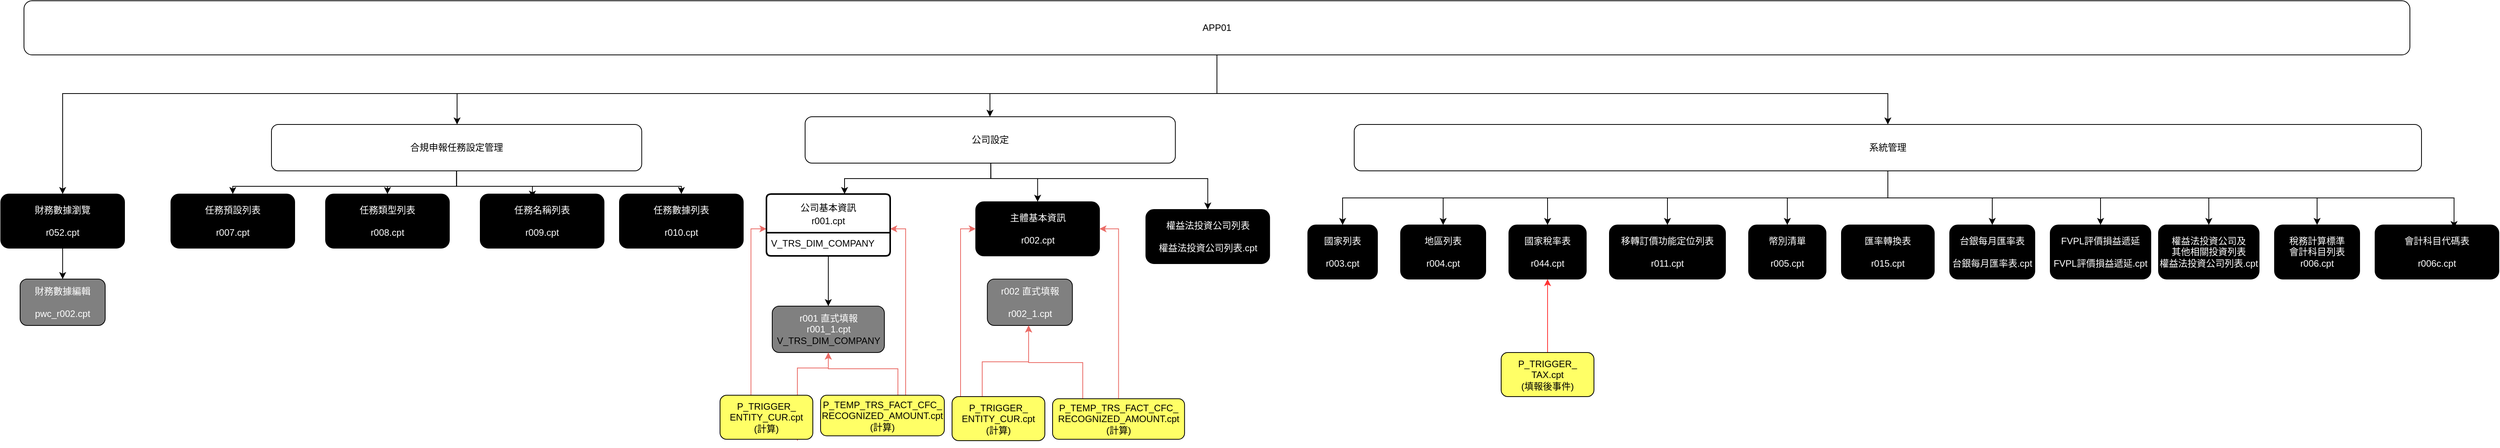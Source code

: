 <mxfile version="26.0.9" pages="2">
  <diagram name="APP01" id="h6OUM4OziwWToXMezERi">
    <mxGraphModel dx="2878" dy="660" grid="1" gridSize="10" guides="1" tooltips="1" connect="1" arrows="1" fold="1" page="1" pageScale="1" pageWidth="827" pageHeight="1169" math="0" shadow="0">
      <root>
        <mxCell id="K0m4iGZ0qWEgd1VsDrm0-0" />
        <mxCell id="K0m4iGZ0qWEgd1VsDrm0-1" parent="K0m4iGZ0qWEgd1VsDrm0-0" />
        <mxCell id="K0m4iGZ0qWEgd1VsDrm0-5" value="國家列表&lt;br&gt;&lt;br&gt;r003.cpt" style="rounded=1;whiteSpace=wrap;html=1;fillColor=#000000;fontColor=#FFFFFF;" parent="K0m4iGZ0qWEgd1VsDrm0-1" vertex="1">
          <mxGeometry x="100" y="300" width="90" height="70" as="geometry" />
        </mxCell>
        <mxCell id="K0m4iGZ0qWEgd1VsDrm0-54" value="主體基本資訊&lt;br&gt;&lt;br&gt;r002.cpt" style="rounded=1;whiteSpace=wrap;html=1;fillColor=#000000;fontColor=#FFFFFF;" parent="K0m4iGZ0qWEgd1VsDrm0-1" vertex="1">
          <mxGeometry x="-329.37" y="270" width="160" height="70" as="geometry" />
        </mxCell>
        <mxCell id="yYYJLgt1P4HtLAIT9Ehr-3" style="edgeStyle=orthogonalEdgeStyle;rounded=0;orthogonalLoop=1;jettySize=auto;html=1;" parent="K0m4iGZ0qWEgd1VsDrm0-1" source="K0m4iGZ0qWEgd1VsDrm0-62" target="yYYJLgt1P4HtLAIT9Ehr-1" edge="1">
          <mxGeometry relative="1" as="geometry">
            <Array as="points">
              <mxPoint x="-18" y="130" />
              <mxPoint x="850" y="130" />
            </Array>
          </mxGeometry>
        </mxCell>
        <mxCell id="yYYJLgt1P4HtLAIT9Ehr-30" style="edgeStyle=orthogonalEdgeStyle;rounded=0;orthogonalLoop=1;jettySize=auto;html=1;" parent="K0m4iGZ0qWEgd1VsDrm0-1" source="K0m4iGZ0qWEgd1VsDrm0-62" target="yYYJLgt1P4HtLAIT9Ehr-0" edge="1">
          <mxGeometry relative="1" as="geometry">
            <Array as="points">
              <mxPoint x="-18" y="130" />
              <mxPoint x="-311" y="130" />
            </Array>
          </mxGeometry>
        </mxCell>
        <mxCell id="yYYJLgt1P4HtLAIT9Ehr-64" style="edgeStyle=orthogonalEdgeStyle;rounded=0;orthogonalLoop=1;jettySize=auto;html=1;" parent="K0m4iGZ0qWEgd1VsDrm0-1" source="K0m4iGZ0qWEgd1VsDrm0-62" target="yYYJLgt1P4HtLAIT9Ehr-62" edge="1">
          <mxGeometry relative="1" as="geometry">
            <Array as="points">
              <mxPoint x="-17" y="130" />
              <mxPoint x="-1000" y="130" />
            </Array>
          </mxGeometry>
        </mxCell>
        <mxCell id="iSZOFuH3dctsX6Fcduhh-1" style="edgeStyle=orthogonalEdgeStyle;rounded=0;orthogonalLoop=1;jettySize=auto;html=1;" parent="K0m4iGZ0qWEgd1VsDrm0-1" source="K0m4iGZ0qWEgd1VsDrm0-62" target="iSZOFuH3dctsX6Fcduhh-0" edge="1">
          <mxGeometry relative="1" as="geometry">
            <Array as="points">
              <mxPoint x="-17" y="130" />
              <mxPoint x="-1510" y="130" />
            </Array>
          </mxGeometry>
        </mxCell>
        <mxCell id="K0m4iGZ0qWEgd1VsDrm0-62" value="APP01" style="rounded=1;whiteSpace=wrap;html=1;" parent="K0m4iGZ0qWEgd1VsDrm0-1" vertex="1">
          <mxGeometry x="-1560" y="10" width="3085" height="70" as="geometry" />
        </mxCell>
        <mxCell id="yYYJLgt1P4HtLAIT9Ehr-32" style="edgeStyle=orthogonalEdgeStyle;rounded=0;orthogonalLoop=1;jettySize=auto;html=1;" parent="K0m4iGZ0qWEgd1VsDrm0-1" source="2UK2iwq0slngprATaNFZ-0" target="yYYJLgt1P4HtLAIT9Ehr-31" edge="1">
          <mxGeometry relative="1" as="geometry">
            <mxPoint x="-520" y="340" as="sourcePoint" />
          </mxGeometry>
        </mxCell>
        <mxCell id="K0m4iGZ0qWEgd1VsDrm0-64" value="地區列表&lt;br&gt;&lt;br&gt;r004.cpt" style="rounded=1;whiteSpace=wrap;html=1;fillColor=#000000;fontColor=#FFFFFF;" parent="K0m4iGZ0qWEgd1VsDrm0-1" vertex="1">
          <mxGeometry x="220" y="300" width="110" height="70" as="geometry" />
        </mxCell>
        <mxCell id="K0m4iGZ0qWEgd1VsDrm0-71" value="國家稅率表&lt;br&gt;&lt;br&gt;r044.cpt" style="rounded=1;whiteSpace=wrap;html=1;fillColor=#000000;fontColor=#FFFFFF;" parent="K0m4iGZ0qWEgd1VsDrm0-1" vertex="1">
          <mxGeometry x="360" y="300" width="100" height="70" as="geometry" />
        </mxCell>
        <mxCell id="K0m4iGZ0qWEgd1VsDrm0-75" value="幣別清單&lt;br&gt;&lt;br&gt;r005.cpt" style="rounded=1;whiteSpace=wrap;html=1;fillColor=#000000;fontColor=#FFFFFF;" parent="K0m4iGZ0qWEgd1VsDrm0-1" vertex="1">
          <mxGeometry x="670" y="300" width="100" height="70" as="geometry" />
        </mxCell>
        <mxCell id="yYYJLgt1P4HtLAIT9Ehr-4" style="edgeStyle=orthogonalEdgeStyle;rounded=0;orthogonalLoop=1;jettySize=auto;html=1;" parent="K0m4iGZ0qWEgd1VsDrm0-1" target="2UK2iwq0slngprATaNFZ-0" edge="1">
          <mxGeometry relative="1" as="geometry">
            <mxPoint x="-309.941" y="220" as="sourcePoint" />
            <Array as="points">
              <mxPoint x="-310" y="240" />
              <mxPoint x="-499" y="240" />
            </Array>
            <mxPoint x="-520" y="270" as="targetPoint" />
          </mxGeometry>
        </mxCell>
        <mxCell id="yYYJLgt1P4HtLAIT9Ehr-28" style="edgeStyle=orthogonalEdgeStyle;rounded=0;orthogonalLoop=1;jettySize=auto;html=1;" parent="K0m4iGZ0qWEgd1VsDrm0-1" target="K0m4iGZ0qWEgd1VsDrm0-54" edge="1">
          <mxGeometry relative="1" as="geometry">
            <mxPoint x="-309.941" y="220" as="sourcePoint" />
            <Array as="points">
              <mxPoint x="-310.37" y="240" />
              <mxPoint x="-249.37" y="240" />
            </Array>
          </mxGeometry>
        </mxCell>
        <mxCell id="yYYJLgt1P4HtLAIT9Ehr-29" style="edgeStyle=orthogonalEdgeStyle;rounded=0;orthogonalLoop=1;jettySize=auto;html=1;" parent="K0m4iGZ0qWEgd1VsDrm0-1" target="yYYJLgt1P4HtLAIT9Ehr-27" edge="1">
          <mxGeometry relative="1" as="geometry">
            <mxPoint x="-309.941" y="220" as="sourcePoint" />
            <Array as="points">
              <mxPoint x="-310.37" y="240" />
              <mxPoint x="-29.37" y="240" />
            </Array>
          </mxGeometry>
        </mxCell>
        <mxCell id="yYYJLgt1P4HtLAIT9Ehr-0" value="公司設定" style="rounded=1;whiteSpace=wrap;html=1;" parent="K0m4iGZ0qWEgd1VsDrm0-1" vertex="1">
          <mxGeometry x="-550" y="160" width="478.75" height="60" as="geometry" />
        </mxCell>
        <mxCell id="yYYJLgt1P4HtLAIT9Ehr-5" style="edgeStyle=orthogonalEdgeStyle;rounded=0;orthogonalLoop=1;jettySize=auto;html=1;" parent="K0m4iGZ0qWEgd1VsDrm0-1" source="yYYJLgt1P4HtLAIT9Ehr-1" target="K0m4iGZ0qWEgd1VsDrm0-5" edge="1">
          <mxGeometry relative="1" as="geometry" />
        </mxCell>
        <mxCell id="yYYJLgt1P4HtLAIT9Ehr-6" style="edgeStyle=orthogonalEdgeStyle;rounded=0;orthogonalLoop=1;jettySize=auto;html=1;" parent="K0m4iGZ0qWEgd1VsDrm0-1" source="yYYJLgt1P4HtLAIT9Ehr-1" target="K0m4iGZ0qWEgd1VsDrm0-64" edge="1">
          <mxGeometry relative="1" as="geometry" />
        </mxCell>
        <mxCell id="yYYJLgt1P4HtLAIT9Ehr-7" style="edgeStyle=orthogonalEdgeStyle;rounded=0;orthogonalLoop=1;jettySize=auto;html=1;" parent="K0m4iGZ0qWEgd1VsDrm0-1" source="yYYJLgt1P4HtLAIT9Ehr-1" target="K0m4iGZ0qWEgd1VsDrm0-71" edge="1">
          <mxGeometry relative="1" as="geometry" />
        </mxCell>
        <mxCell id="yYYJLgt1P4HtLAIT9Ehr-8" style="edgeStyle=orthogonalEdgeStyle;rounded=0;orthogonalLoop=1;jettySize=auto;html=1;" parent="K0m4iGZ0qWEgd1VsDrm0-1" source="yYYJLgt1P4HtLAIT9Ehr-1" target="K0m4iGZ0qWEgd1VsDrm0-73" edge="1">
          <mxGeometry relative="1" as="geometry" />
        </mxCell>
        <mxCell id="yYYJLgt1P4HtLAIT9Ehr-9" style="edgeStyle=orthogonalEdgeStyle;rounded=0;orthogonalLoop=1;jettySize=auto;html=1;" parent="K0m4iGZ0qWEgd1VsDrm0-1" source="yYYJLgt1P4HtLAIT9Ehr-1" target="K0m4iGZ0qWEgd1VsDrm0-75" edge="1">
          <mxGeometry relative="1" as="geometry" />
        </mxCell>
        <mxCell id="yYYJLgt1P4HtLAIT9Ehr-22" style="edgeStyle=orthogonalEdgeStyle;rounded=0;orthogonalLoop=1;jettySize=auto;html=1;" parent="K0m4iGZ0qWEgd1VsDrm0-1" source="yYYJLgt1P4HtLAIT9Ehr-1" target="yYYJLgt1P4HtLAIT9Ehr-14" edge="1">
          <mxGeometry relative="1" as="geometry" />
        </mxCell>
        <mxCell id="yYYJLgt1P4HtLAIT9Ehr-23" style="edgeStyle=orthogonalEdgeStyle;rounded=0;orthogonalLoop=1;jettySize=auto;html=1;" parent="K0m4iGZ0qWEgd1VsDrm0-1" source="yYYJLgt1P4HtLAIT9Ehr-1" target="yYYJLgt1P4HtLAIT9Ehr-12" edge="1">
          <mxGeometry relative="1" as="geometry" />
        </mxCell>
        <mxCell id="yYYJLgt1P4HtLAIT9Ehr-24" style="edgeStyle=orthogonalEdgeStyle;rounded=0;orthogonalLoop=1;jettySize=auto;html=1;" parent="K0m4iGZ0qWEgd1VsDrm0-1" source="yYYJLgt1P4HtLAIT9Ehr-1" target="yYYJLgt1P4HtLAIT9Ehr-11" edge="1">
          <mxGeometry relative="1" as="geometry" />
        </mxCell>
        <mxCell id="yYYJLgt1P4HtLAIT9Ehr-25" style="edgeStyle=orthogonalEdgeStyle;rounded=0;orthogonalLoop=1;jettySize=auto;html=1;" parent="K0m4iGZ0qWEgd1VsDrm0-1" source="yYYJLgt1P4HtLAIT9Ehr-1" target="yYYJLgt1P4HtLAIT9Ehr-13" edge="1">
          <mxGeometry relative="1" as="geometry" />
        </mxCell>
        <mxCell id="yYYJLgt1P4HtLAIT9Ehr-1" value="系統管理" style="rounded=1;whiteSpace=wrap;html=1;" parent="K0m4iGZ0qWEgd1VsDrm0-1" vertex="1">
          <mxGeometry x="160" y="170" width="1380" height="60" as="geometry" />
        </mxCell>
        <mxCell id="yYYJLgt1P4HtLAIT9Ehr-10" value="匯率轉換表&lt;br&gt;&lt;br&gt;r015.cpt" style="rounded=1;whiteSpace=wrap;html=1;fillColor=#000000;fontColor=#FFFFFF;" parent="K0m4iGZ0qWEgd1VsDrm0-1" vertex="1">
          <mxGeometry x="790" y="300" width="120" height="70" as="geometry" />
        </mxCell>
        <mxCell id="yYYJLgt1P4HtLAIT9Ehr-11" value="權益法投資公司及&lt;br&gt;其他相關投資列表&lt;br&gt;權益法投資公司列表.cpt" style="rounded=1;whiteSpace=wrap;html=1;fillColor=#000000;fontColor=#FFFFFF;" parent="K0m4iGZ0qWEgd1VsDrm0-1" vertex="1">
          <mxGeometry x="1200" y="300" width="130" height="70" as="geometry" />
        </mxCell>
        <mxCell id="yYYJLgt1P4HtLAIT9Ehr-12" value="FVPL評價損益遞延&lt;br&gt;&lt;br&gt;FVPL評價損益遞延.cpt" style="rounded=1;whiteSpace=wrap;html=1;fillColor=#000000;fontColor=#FFFFFF;" parent="K0m4iGZ0qWEgd1VsDrm0-1" vertex="1">
          <mxGeometry x="1060" y="300" width="130" height="70" as="geometry" />
        </mxCell>
        <mxCell id="yYYJLgt1P4HtLAIT9Ehr-13" value="稅務計算標準&lt;br&gt;會計科目列表&lt;br&gt;r006.cpt" style="rounded=1;whiteSpace=wrap;html=1;fillColor=#000000;fontColor=#FFFFFF;" parent="K0m4iGZ0qWEgd1VsDrm0-1" vertex="1">
          <mxGeometry x="1350" y="300" width="110" height="70" as="geometry" />
        </mxCell>
        <mxCell id="yYYJLgt1P4HtLAIT9Ehr-15" value="會計科目代碼表&lt;br&gt;&lt;br&gt;r006c.cpt" style="rounded=1;whiteSpace=wrap;html=1;fillColor=#000000;fontColor=#FFFFFF;" parent="K0m4iGZ0qWEgd1VsDrm0-1" vertex="1">
          <mxGeometry x="1480" y="300" width="160" height="70" as="geometry" />
        </mxCell>
        <mxCell id="K0m4iGZ0qWEgd1VsDrm0-73" value="移轉訂價功能定位列表&lt;br&gt;&lt;br&gt;r011.cpt" style="rounded=1;whiteSpace=wrap;html=1;fillColor=#000000;fontColor=#FFFFFF;" parent="K0m4iGZ0qWEgd1VsDrm0-1" vertex="1">
          <mxGeometry x="490" y="300" width="150" height="70" as="geometry" />
        </mxCell>
        <mxCell id="yYYJLgt1P4HtLAIT9Ehr-14" value="台銀每月匯率表&lt;br&gt;&lt;br&gt;台銀每月匯率表.cpt" style="rounded=1;whiteSpace=wrap;html=1;fillColor=#000000;fontColor=#FFFFFF;" parent="K0m4iGZ0qWEgd1VsDrm0-1" vertex="1">
          <mxGeometry x="930" y="300" width="110" height="70" as="geometry" />
        </mxCell>
        <mxCell id="yYYJLgt1P4HtLAIT9Ehr-26" style="edgeStyle=orthogonalEdgeStyle;rounded=0;orthogonalLoop=1;jettySize=auto;html=1;entryX=0.638;entryY=0.057;entryDx=0;entryDy=0;entryPerimeter=0;" parent="K0m4iGZ0qWEgd1VsDrm0-1" source="yYYJLgt1P4HtLAIT9Ehr-1" target="yYYJLgt1P4HtLAIT9Ehr-15" edge="1">
          <mxGeometry relative="1" as="geometry" />
        </mxCell>
        <mxCell id="yYYJLgt1P4HtLAIT9Ehr-27" value="權益法投資公司列表&lt;br&gt;&lt;br&gt;權益法投資公司列表.cpt" style="rounded=1;whiteSpace=wrap;html=1;fillColor=#000000;fontColor=#FFFFFF;" parent="K0m4iGZ0qWEgd1VsDrm0-1" vertex="1">
          <mxGeometry x="-109.37" y="280" width="160" height="70" as="geometry" />
        </mxCell>
        <mxCell id="yYYJLgt1P4HtLAIT9Ehr-31" value="r001 直式填報&lt;br&gt;r001_1.cpt&lt;div&gt;&lt;span style=&quot;color: rgb(0, 0, 0);&quot;&gt;V_TRS_DIM_COMPANY&lt;/span&gt;&lt;br&gt;&lt;/div&gt;" style="rounded=1;whiteSpace=wrap;html=1;fillColor=#808080;fontColor=#FFFFFF;" parent="K0m4iGZ0qWEgd1VsDrm0-1" vertex="1">
          <mxGeometry x="-592.5" y="405" width="145" height="60" as="geometry" />
        </mxCell>
        <mxCell id="yYYJLgt1P4HtLAIT9Ehr-37" style="edgeStyle=orthogonalEdgeStyle;rounded=0;orthogonalLoop=1;jettySize=auto;html=1;strokeColor=light-dark(#EA6B66,#FFFFFF);" parent="K0m4iGZ0qWEgd1VsDrm0-1" source="yYYJLgt1P4HtLAIT9Ehr-33" target="yYYJLgt1P4HtLAIT9Ehr-31" edge="1">
          <mxGeometry relative="1" as="geometry">
            <Array as="points">
              <mxPoint x="-560" y="579" />
              <mxPoint x="-560" y="485" />
              <mxPoint x="-520" y="485" />
            </Array>
          </mxGeometry>
        </mxCell>
        <mxCell id="yYYJLgt1P4HtLAIT9Ehr-60" style="edgeStyle=orthogonalEdgeStyle;rounded=0;orthogonalLoop=1;jettySize=auto;html=1;strokeColor=light-dark(#EA6B66,#FFFFFF);" parent="K0m4iGZ0qWEgd1VsDrm0-1" source="yYYJLgt1P4HtLAIT9Ehr-33" target="2UK2iwq0slngprATaNFZ-0" edge="1">
          <mxGeometry relative="1" as="geometry">
            <Array as="points">
              <mxPoint x="-620" y="305" />
            </Array>
            <mxPoint x="-600" y="305" as="targetPoint" />
          </mxGeometry>
        </mxCell>
        <mxCell id="yYYJLgt1P4HtLAIT9Ehr-33" value="&lt;font color=&quot;#000000&quot;&gt;P_TRIGGER_&lt;br&gt;ENTITY_CUR.cpt&lt;br&gt;(計算)&lt;/font&gt;" style="rounded=1;whiteSpace=wrap;html=1;fillColor=light-dark(#FFFF66,var(--ge-dark-color, #121212));" parent="K0m4iGZ0qWEgd1VsDrm0-1" vertex="1">
          <mxGeometry x="-660" y="520.25" width="120" height="57" as="geometry" />
        </mxCell>
        <mxCell id="yYYJLgt1P4HtLAIT9Ehr-38" style="edgeStyle=orthogonalEdgeStyle;rounded=0;orthogonalLoop=1;jettySize=auto;html=1;fillColor=#EA6B66;strokeColor=light-dark(#EA6B66,#FFFFFF);" parent="K0m4iGZ0qWEgd1VsDrm0-1" source="yYYJLgt1P4HtLAIT9Ehr-34" target="yYYJLgt1P4HtLAIT9Ehr-31" edge="1">
          <mxGeometry relative="1" as="geometry">
            <Array as="points">
              <mxPoint x="-430" y="486" />
              <mxPoint x="-520" y="486" />
            </Array>
          </mxGeometry>
        </mxCell>
        <mxCell id="yYYJLgt1P4HtLAIT9Ehr-59" style="edgeStyle=orthogonalEdgeStyle;rounded=0;orthogonalLoop=1;jettySize=auto;html=1;strokeColor=light-dark(#EA6B66,#FFFFFF);" parent="K0m4iGZ0qWEgd1VsDrm0-1" source="yYYJLgt1P4HtLAIT9Ehr-34" target="2UK2iwq0slngprATaNFZ-0" edge="1">
          <mxGeometry relative="1" as="geometry">
            <Array as="points">
              <mxPoint x="-420" y="305" />
            </Array>
            <mxPoint x="-440" y="305" as="targetPoint" />
          </mxGeometry>
        </mxCell>
        <mxCell id="yYYJLgt1P4HtLAIT9Ehr-34" value="&lt;font color=&quot;#000000&quot;&gt;P_TEMP_TRS_FACT_CFC_&lt;br&gt;RECOGNIZED_AMOUNT.cpt&lt;br&gt;(計算)&lt;/font&gt;" style="rounded=1;whiteSpace=wrap;html=1;fillColor=light-dark(#FFFF66,var(--ge-dark-color, #121212));" parent="K0m4iGZ0qWEgd1VsDrm0-1" vertex="1">
          <mxGeometry x="-530" y="520.25" width="160" height="52.5" as="geometry" />
        </mxCell>
        <mxCell id="yYYJLgt1P4HtLAIT9Ehr-40" value="r002 直式填報&lt;br&gt;&lt;br&gt;r002_1.cpt" style="rounded=1;whiteSpace=wrap;html=1;fillColor=#808080;fontColor=#FFFFFF;" parent="K0m4iGZ0qWEgd1VsDrm0-1" vertex="1">
          <mxGeometry x="-314.37" y="370" width="110" height="60" as="geometry" />
        </mxCell>
        <mxCell id="yYYJLgt1P4HtLAIT9Ehr-51" style="edgeStyle=orthogonalEdgeStyle;rounded=0;orthogonalLoop=1;jettySize=auto;html=1;strokeColor=light-dark(#EA6B66,#FFFFFF);" parent="K0m4iGZ0qWEgd1VsDrm0-1" source="yYYJLgt1P4HtLAIT9Ehr-52" target="yYYJLgt1P4HtLAIT9Ehr-40" edge="1">
          <mxGeometry relative="1" as="geometry">
            <mxPoint x="-260.63" y="432" as="targetPoint" />
            <Array as="points">
              <mxPoint x="-321" y="477" />
              <mxPoint x="-261" y="477" />
            </Array>
          </mxGeometry>
        </mxCell>
        <mxCell id="yYYJLgt1P4HtLAIT9Ehr-56" style="edgeStyle=orthogonalEdgeStyle;rounded=0;orthogonalLoop=1;jettySize=auto;html=1;entryX=0;entryY=0.5;entryDx=0;entryDy=0;strokeColor=light-dark(#EA6B66,#FFFFFF);" parent="K0m4iGZ0qWEgd1VsDrm0-1" source="yYYJLgt1P4HtLAIT9Ehr-52" target="K0m4iGZ0qWEgd1VsDrm0-54" edge="1">
          <mxGeometry relative="1" as="geometry">
            <Array as="points">
              <mxPoint x="-349" y="305" />
            </Array>
          </mxGeometry>
        </mxCell>
        <mxCell id="yYYJLgt1P4HtLAIT9Ehr-52" value="&lt;font color=&quot;#000000&quot;&gt;P_TRIGGER_&lt;br&gt;ENTITY_CUR.cpt&lt;br&gt;(計算)&lt;/font&gt;" style="rounded=1;whiteSpace=wrap;html=1;fillColor=light-dark(#FFFF66,var(--ge-dark-color, #121212));" parent="K0m4iGZ0qWEgd1VsDrm0-1" vertex="1">
          <mxGeometry x="-360" y="522" width="120" height="57" as="geometry" />
        </mxCell>
        <mxCell id="yYYJLgt1P4HtLAIT9Ehr-53" style="edgeStyle=orthogonalEdgeStyle;rounded=0;orthogonalLoop=1;jettySize=auto;html=1;fillColor=#EA6B66;strokeColor=light-dark(#EA6B66,#FFFFFF);" parent="K0m4iGZ0qWEgd1VsDrm0-1" source="yYYJLgt1P4HtLAIT9Ehr-54" target="yYYJLgt1P4HtLAIT9Ehr-40" edge="1">
          <mxGeometry relative="1" as="geometry">
            <mxPoint x="-260.63" y="432" as="targetPoint" />
            <Array as="points">
              <mxPoint x="-191" y="478" />
              <mxPoint x="-261" y="478" />
            </Array>
          </mxGeometry>
        </mxCell>
        <mxCell id="yYYJLgt1P4HtLAIT9Ehr-61" style="edgeStyle=orthogonalEdgeStyle;rounded=0;orthogonalLoop=1;jettySize=auto;html=1;entryX=1;entryY=0.5;entryDx=0;entryDy=0;strokeColor=light-dark(#EA6B66,#FFFFFF);" parent="K0m4iGZ0qWEgd1VsDrm0-1" source="yYYJLgt1P4HtLAIT9Ehr-54" target="K0m4iGZ0qWEgd1VsDrm0-54" edge="1">
          <mxGeometry relative="1" as="geometry" />
        </mxCell>
        <mxCell id="yYYJLgt1P4HtLAIT9Ehr-54" value="&lt;font color=&quot;#000000&quot;&gt;P_TEMP_TRS_FACT_CFC_&lt;br&gt;RECOGNIZED_AMOUNT.cpt&lt;br&gt;(計算)&lt;/font&gt;" style="rounded=1;whiteSpace=wrap;html=1;fillColor=light-dark(#FFFF66,var(--ge-dark-color, #121212));" parent="K0m4iGZ0qWEgd1VsDrm0-1" vertex="1">
          <mxGeometry x="-230" y="524.75" width="170.63" height="52.5" as="geometry" />
        </mxCell>
        <mxCell id="yYYJLgt1P4HtLAIT9Ehr-69" style="edgeStyle=orthogonalEdgeStyle;rounded=0;orthogonalLoop=1;jettySize=auto;html=1;entryX=0.5;entryY=0;entryDx=0;entryDy=0;" parent="K0m4iGZ0qWEgd1VsDrm0-1" source="yYYJLgt1P4HtLAIT9Ehr-62" target="yYYJLgt1P4HtLAIT9Ehr-68" edge="1">
          <mxGeometry relative="1" as="geometry">
            <Array as="points">
              <mxPoint x="-1001" y="250" />
              <mxPoint x="-1290" y="250" />
            </Array>
          </mxGeometry>
        </mxCell>
        <mxCell id="yYYJLgt1P4HtLAIT9Ehr-70" style="edgeStyle=orthogonalEdgeStyle;rounded=0;orthogonalLoop=1;jettySize=auto;html=1;" parent="K0m4iGZ0qWEgd1VsDrm0-1" source="yYYJLgt1P4HtLAIT9Ehr-62" target="yYYJLgt1P4HtLAIT9Ehr-65" edge="1">
          <mxGeometry relative="1" as="geometry" />
        </mxCell>
        <mxCell id="yYYJLgt1P4HtLAIT9Ehr-72" style="edgeStyle=orthogonalEdgeStyle;rounded=0;orthogonalLoop=1;jettySize=auto;html=1;" parent="K0m4iGZ0qWEgd1VsDrm0-1" source="yYYJLgt1P4HtLAIT9Ehr-62" target="yYYJLgt1P4HtLAIT9Ehr-67" edge="1">
          <mxGeometry relative="1" as="geometry">
            <Array as="points">
              <mxPoint x="-1001" y="250" />
              <mxPoint x="-710" y="250" />
            </Array>
          </mxGeometry>
        </mxCell>
        <mxCell id="yYYJLgt1P4HtLAIT9Ehr-62" value="合規申報任務設定管理" style="rounded=1;whiteSpace=wrap;html=1;" parent="K0m4iGZ0qWEgd1VsDrm0-1" vertex="1">
          <mxGeometry x="-1240" y="170" width="478.75" height="60" as="geometry" />
        </mxCell>
        <mxCell id="yYYJLgt1P4HtLAIT9Ehr-65" value="任務類型列表&lt;br&gt;&lt;br&gt;r008.cpt" style="rounded=1;whiteSpace=wrap;html=1;fillColor=#000000;fontColor=#FFFFFF;" parent="K0m4iGZ0qWEgd1VsDrm0-1" vertex="1">
          <mxGeometry x="-1170" y="260" width="160" height="70" as="geometry" />
        </mxCell>
        <mxCell id="yYYJLgt1P4HtLAIT9Ehr-66" value="任務名稱列表&lt;br&gt;&lt;br&gt;r009.cpt" style="rounded=1;whiteSpace=wrap;html=1;fillColor=#000000;fontColor=#FFFFFF;" parent="K0m4iGZ0qWEgd1VsDrm0-1" vertex="1">
          <mxGeometry x="-970" y="260" width="160" height="70" as="geometry" />
        </mxCell>
        <mxCell id="yYYJLgt1P4HtLAIT9Ehr-67" value="任務數據列表&lt;br&gt;&lt;br&gt;r010.cpt" style="rounded=1;whiteSpace=wrap;html=1;fillColor=#000000;fontColor=#FFFFFF;" parent="K0m4iGZ0qWEgd1VsDrm0-1" vertex="1">
          <mxGeometry x="-790" y="260" width="160" height="70" as="geometry" />
        </mxCell>
        <mxCell id="yYYJLgt1P4HtLAIT9Ehr-68" value="任務預設列表&lt;br&gt;&lt;br&gt;r007.cpt" style="rounded=1;whiteSpace=wrap;html=1;fillColor=#000000;fontColor=#FFFFFF;" parent="K0m4iGZ0qWEgd1VsDrm0-1" vertex="1">
          <mxGeometry x="-1370" y="260" width="160" height="70" as="geometry" />
        </mxCell>
        <mxCell id="yYYJLgt1P4HtLAIT9Ehr-71" style="edgeStyle=orthogonalEdgeStyle;rounded=0;orthogonalLoop=1;jettySize=auto;html=1;entryX=0.421;entryY=0.067;entryDx=0;entryDy=0;entryPerimeter=0;" parent="K0m4iGZ0qWEgd1VsDrm0-1" source="yYYJLgt1P4HtLAIT9Ehr-62" target="yYYJLgt1P4HtLAIT9Ehr-66" edge="1">
          <mxGeometry relative="1" as="geometry" />
        </mxCell>
        <mxCell id="iSZOFuH3dctsX6Fcduhh-3" style="edgeStyle=orthogonalEdgeStyle;rounded=0;orthogonalLoop=1;jettySize=auto;html=1;" parent="K0m4iGZ0qWEgd1VsDrm0-1" source="iSZOFuH3dctsX6Fcduhh-0" target="iSZOFuH3dctsX6Fcduhh-2" edge="1">
          <mxGeometry relative="1" as="geometry" />
        </mxCell>
        <mxCell id="iSZOFuH3dctsX6Fcduhh-0" value="財務數據瀏覽&lt;br&gt;&lt;br&gt;r052.cpt" style="rounded=1;whiteSpace=wrap;html=1;fillColor=#000000;fontColor=#FFFFFF;" parent="K0m4iGZ0qWEgd1VsDrm0-1" vertex="1">
          <mxGeometry x="-1590" y="260" width="160" height="70" as="geometry" />
        </mxCell>
        <mxCell id="iSZOFuH3dctsX6Fcduhh-2" value="財務數據編輯&lt;br&gt;&lt;br&gt;pwc_r002.cpt" style="rounded=1;whiteSpace=wrap;html=1;fillColor=#808080;fontColor=#FFFFFF;" parent="K0m4iGZ0qWEgd1VsDrm0-1" vertex="1">
          <mxGeometry x="-1565" y="370" width="110" height="60" as="geometry" />
        </mxCell>
        <mxCell id="vmme5kNDbqaWa0l6hinD-1" style="edgeStyle=orthogonalEdgeStyle;rounded=0;orthogonalLoop=1;jettySize=auto;html=1;strokeColor=#FF3333;" parent="K0m4iGZ0qWEgd1VsDrm0-1" source="vmme5kNDbqaWa0l6hinD-0" target="K0m4iGZ0qWEgd1VsDrm0-71" edge="1">
          <mxGeometry relative="1" as="geometry" />
        </mxCell>
        <mxCell id="vmme5kNDbqaWa0l6hinD-0" value="&lt;font color=&quot;#000000&quot;&gt;P_TRIGGER_&lt;br&gt;TAX.cpt&lt;br&gt;(填報後事件)&lt;/font&gt;" style="rounded=1;whiteSpace=wrap;html=1;fillColor=light-dark(#FFFF66,var(--ge-dark-color, #121212));" parent="K0m4iGZ0qWEgd1VsDrm0-1" vertex="1">
          <mxGeometry x="350" y="465" width="120" height="57" as="geometry" />
        </mxCell>
        <mxCell id="2UK2iwq0slngprATaNFZ-0" value="&lt;font style=&quot;color: rgb(0, 0, 0);&quot;&gt;&lt;span style=&quot;font-size: 12px;&quot;&gt;公司基本資訊&lt;/span&gt;&lt;br style=&quot;font-size: 12px;&quot;&gt;&lt;span style=&quot;font-size: 12px;&quot;&gt;r001.cpt&lt;/span&gt;&lt;/font&gt;" style="swimlane;childLayout=stackLayout;horizontal=1;startSize=50;horizontalStack=0;rounded=1;fontSize=14;fontStyle=0;strokeWidth=2;resizeParent=0;resizeLast=1;shadow=0;dashed=0;align=center;arcSize=4;whiteSpace=wrap;html=1;fillColor=#FFFFFF;" parent="K0m4iGZ0qWEgd1VsDrm0-1" vertex="1">
          <mxGeometry x="-600" y="260" width="160" height="80" as="geometry">
            <mxRectangle x="620" y="225" width="80" height="50" as="alternateBounds" />
          </mxGeometry>
        </mxCell>
        <mxCell id="2UK2iwq0slngprATaNFZ-1" value="&lt;font style=&quot;color: rgb(0, 0, 0);&quot;&gt;&lt;span style=&quot;text-align: center;&quot;&gt;&lt;span style=&quot;text-wrap: wrap;&quot;&gt;V_TRS_DIM_COMPANY&lt;/span&gt;&lt;/span&gt;&lt;/font&gt;" style="align=left;strokeColor=none;fillColor=none;spacingLeft=4;fontSize=12;verticalAlign=top;resizable=0;rotatable=0;part=1;html=1;" parent="2UK2iwq0slngprATaNFZ-0" vertex="1">
          <mxGeometry y="50" width="160" height="30" as="geometry" />
        </mxCell>
      </root>
    </mxGraphModel>
  </diagram>
  <diagram name="APP05" id="a1iznEjpdeptG8lBAHUq">
    <mxGraphModel dx="2051" dy="660" grid="1" gridSize="10" guides="1" tooltips="1" connect="1" arrows="1" fold="1" page="1" pageScale="1" pageWidth="827" pageHeight="1169" math="0" shadow="0">
      <root>
        <mxCell id="0" />
        <mxCell id="1" parent="0" />
        <mxCell id="TwcWxj9IpcgfU60Wg9Iu-14" style="edgeStyle=orthogonalEdgeStyle;rounded=0;orthogonalLoop=1;jettySize=auto;html=1;" parent="1" source="IQ50zf-d79LYDF6UBULg-3" target="IQ50zf-d79LYDF6UBULg-5" edge="1">
          <mxGeometry relative="1" as="geometry">
            <mxPoint x="480" y="545" as="sourcePoint" />
            <mxPoint x="580" y="542.5" as="targetPoint" />
            <Array as="points">
              <mxPoint x="550" y="542" />
              <mxPoint x="550" y="541" />
            </Array>
          </mxGeometry>
        </mxCell>
        <mxCell id="QNQnHJvEOL-u6S2RjrCM-8" style="edgeStyle=orthogonalEdgeStyle;rounded=0;orthogonalLoop=1;jettySize=auto;html=1;" parent="1" source="IQ50zf-d79LYDF6UBULg-3" target="QNQnHJvEOL-u6S2RjrCM-7" edge="1">
          <mxGeometry relative="1" as="geometry">
            <mxPoint x="400" y="580" as="sourcePoint" />
          </mxGeometry>
        </mxCell>
        <mxCell id="TwcWxj9IpcgfU60Wg9Iu-57" style="edgeStyle=orthogonalEdgeStyle;rounded=0;orthogonalLoop=1;jettySize=auto;html=1;" parent="1" source="IQ50zf-d79LYDF6UBULg-14" target="IQ50zf-d79LYDF6UBULg-17" edge="1">
          <mxGeometry relative="1" as="geometry">
            <mxPoint x="920" y="545" as="sourcePoint" />
            <mxPoint x="1000" y="545" as="targetPoint" />
          </mxGeometry>
        </mxCell>
        <mxCell id="TwcWxj9IpcgfU60Wg9Iu-17" style="edgeStyle=orthogonalEdgeStyle;rounded=0;orthogonalLoop=1;jettySize=auto;html=1;exitX=0.75;exitY=0;exitDx=0;exitDy=0;entryX=0.75;entryY=1;entryDx=0;entryDy=0;dashed=1;dashPattern=1 2;strokeColor=#FF6666;strokeWidth=2;" parent="1" source="QNQnHJvEOL-u6S2RjrCM-7" edge="1">
          <mxGeometry relative="1" as="geometry">
            <mxPoint x="440" y="580" as="targetPoint" />
          </mxGeometry>
        </mxCell>
        <mxCell id="TwcWxj9IpcgfU60Wg9Iu-64" style="edgeStyle=orthogonalEdgeStyle;rounded=0;orthogonalLoop=1;jettySize=auto;html=1;exitX=1;exitY=0.25;exitDx=0;exitDy=0;dashed=1;dashPattern=1 2;strokeWidth=2;strokeColor=#FF6666;" parent="1" target="IQ50zf-d79LYDF6UBULg-14" edge="1">
          <mxGeometry relative="1" as="geometry">
            <mxPoint x="480" y="717.5" as="sourcePoint" />
            <mxPoint x="840" y="580" as="targetPoint" />
          </mxGeometry>
        </mxCell>
        <mxCell id="HMwfTaYUyAElFO_z5OGb-37" style="edgeStyle=orthogonalEdgeStyle;rounded=0;orthogonalLoop=1;jettySize=auto;html=1;" parent="1" source="IQ50zf-d79LYDF6UBULg-12" target="IQ50zf-d79LYDF6UBULg-29" edge="1">
          <mxGeometry relative="1" as="geometry">
            <mxPoint x="400" y="770" as="sourcePoint" />
            <mxPoint x="300" y="975" as="targetPoint" />
          </mxGeometry>
        </mxCell>
        <mxCell id="HMwfTaYUyAElFO_z5OGb-38" style="edgeStyle=orthogonalEdgeStyle;rounded=0;orthogonalLoop=1;jettySize=auto;html=1;" parent="1" source="IQ50zf-d79LYDF6UBULg-12" target="IQ50zf-d79LYDF6UBULg-31" edge="1">
          <mxGeometry relative="1" as="geometry">
            <mxPoint x="400" y="770" as="sourcePoint" />
            <mxPoint x="500" y="975" as="targetPoint" />
          </mxGeometry>
        </mxCell>
        <mxCell id="HMwfTaYUyAElFO_z5OGb-40" style="edgeStyle=orthogonalEdgeStyle;rounded=0;orthogonalLoop=1;jettySize=auto;html=1;" parent="1" source="IQ50zf-d79LYDF6UBULg-51" target="IQ50zf-d79LYDF6UBULg-35" edge="1">
          <mxGeometry relative="1" as="geometry">
            <mxPoint x="480" y="735.04" as="sourcePoint" />
            <mxPoint x="890" y="980" as="targetPoint" />
          </mxGeometry>
        </mxCell>
        <mxCell id="TwcWxj9IpcgfU60Wg9Iu-19" value="" style="endArrow=classic;html=1;rounded=0;strokeColor=#FF6666;strokeWidth=2;dashed=1;dashPattern=1 2;entryX=0.722;entryY=0.313;entryDx=0;entryDy=0;entryPerimeter=0;" parent="1" source="IQ50zf-d79LYDF6UBULg-5" target="IQ50zf-d79LYDF6UBULg-3" edge="1">
          <mxGeometry width="50" height="50" relative="1" as="geometry">
            <mxPoint x="580" y="527.5" as="sourcePoint" />
            <mxPoint x="480" y="530" as="targetPoint" />
          </mxGeometry>
        </mxCell>
        <mxCell id="TwcWxj9IpcgfU60Wg9Iu-20" value="持股比例" style="edgeLabel;html=1;align=center;verticalAlign=middle;resizable=0;points=[];fontColor=#3399FF;" parent="1" vertex="1" connectable="0">
          <mxGeometry x="530" y="515" as="geometry" />
        </mxCell>
        <mxCell id="TwcWxj9IpcgfU60Wg9Iu-45" style="edgeStyle=orthogonalEdgeStyle;rounded=0;orthogonalLoop=1;jettySize=auto;html=1;exitX=1;exitY=0.5;exitDx=0;exitDy=0;" parent="1" target="IQ50zf-d79LYDF6UBULg-45" edge="1">
          <mxGeometry relative="1" as="geometry">
            <mxPoint x="970" y="1012.5" as="sourcePoint" />
            <mxPoint x="1030" y="960" as="targetPoint" />
          </mxGeometry>
        </mxCell>
        <mxCell id="HMwfTaYUyAElFO_z5OGb-12" style="edgeStyle=orthogonalEdgeStyle;rounded=0;orthogonalLoop=1;jettySize=auto;html=1;entryX=-0.002;entryY=0.636;entryDx=0;entryDy=0;entryPerimeter=0;" parent="1" target="IQ50zf-d79LYDF6UBULg-47" edge="1">
          <mxGeometry relative="1" as="geometry">
            <mxPoint x="970" y="1012.48" as="sourcePoint" />
            <mxPoint x="1050" y="1070" as="targetPoint" />
          </mxGeometry>
        </mxCell>
        <mxCell id="TwcWxj9IpcgfU60Wg9Iu-47" value="" style="endArrow=classic;html=1;rounded=0;strokeColor=#FF6666;strokeWidth=2;dashed=1;dashPattern=1 2;" parent="1" source="IQ50zf-d79LYDF6UBULg-17" target="IQ50zf-d79LYDF6UBULg-14" edge="1">
          <mxGeometry width="50" height="50" relative="1" as="geometry">
            <mxPoint x="990" y="530" as="sourcePoint" />
            <mxPoint x="920" y="530" as="targetPoint" />
          </mxGeometry>
        </mxCell>
        <mxCell id="TwcWxj9IpcgfU60Wg9Iu-62" value="股利分配" style="edgeLabel;html=1;align=center;verticalAlign=middle;resizable=0;points=[];fontColor=#3399FF;" parent="1" vertex="1" connectable="0">
          <mxGeometry x="960" y="540" as="geometry">
            <mxPoint x="3" y="-4" as="offset" />
          </mxGeometry>
        </mxCell>
        <mxCell id="TwcWxj9IpcgfU60Wg9Iu-66" value="CFC當年度歸課所得" style="edgeLabel;html=1;align=center;verticalAlign=middle;resizable=0;points=[];fontColor=#3399FF;" parent="1" vertex="1" connectable="0">
          <mxGeometry x="830" y="670" as="geometry">
            <mxPoint x="-3" y="-7" as="offset" />
          </mxGeometry>
        </mxCell>
        <mxCell id="TwcWxj9IpcgfU60Wg9Iu-69" style="edgeStyle=orthogonalEdgeStyle;rounded=0;orthogonalLoop=1;jettySize=auto;html=1;exitX=0;exitY=0.5;exitDx=0;exitDy=0;entryX=0.896;entryY=1;entryDx=0;entryDy=0;entryPerimeter=0;dashed=1;dashPattern=1 2;strokeWidth=2;strokeColor=#FF6666;" parent="1" edge="1">
          <mxGeometry relative="1" as="geometry">
            <mxPoint x="1000" y="635" as="sourcePoint" />
            <mxPoint x="903.36" y="580" as="targetPoint" />
          </mxGeometry>
        </mxCell>
        <mxCell id="TwcWxj9IpcgfU60Wg9Iu-71" value="CFC處分影響數" style="edgeLabel;html=1;align=center;verticalAlign=middle;resizable=0;points=[];fontColor=#3399FF;" parent="1" vertex="1" connectable="0">
          <mxGeometry x="950" y="610" as="geometry">
            <mxPoint x="-19" y="3" as="offset" />
          </mxGeometry>
        </mxCell>
        <mxCell id="HMwfTaYUyAElFO_z5OGb-6" value="" style="endArrow=classic;html=1;rounded=0;strokeColor=#FF6666;strokeWidth=2;dashed=1;dashPattern=1 2;" parent="1" source="IQ50zf-d79LYDF6UBULg-3" target="IQ50zf-d79LYDF6UBULg-8" edge="1">
          <mxGeometry width="50" height="50" relative="1" as="geometry">
            <mxPoint x="320" y="538.98" as="sourcePoint" />
            <mxPoint x="270" y="540" as="targetPoint" />
          </mxGeometry>
        </mxCell>
        <mxCell id="HMwfTaYUyAElFO_z5OGb-44" style="edgeStyle=orthogonalEdgeStyle;rounded=0;orthogonalLoop=1;jettySize=auto;html=1;strokeColor=light-dark(#EA6B66,#FFFFFF);" parent="1" source="HMwfTaYUyAElFO_z5OGb-13" target="IQ50zf-d79LYDF6UBULg-47" edge="1">
          <mxGeometry relative="1" as="geometry">
            <mxPoint x="1105.04" y="1100" as="targetPoint" />
          </mxGeometry>
        </mxCell>
        <mxCell id="HMwfTaYUyAElFO_z5OGb-13" value="&lt;font color=&quot;#000000&quot;&gt;P_TEMP_TRS_10Y_&lt;br&gt;DEDUCTION_DETAIL.cpt&lt;br&gt;(計算)&lt;/font&gt;" style="rounded=1;whiteSpace=wrap;html=1;fillColor=light-dark(#FFFF66,var(--ge-dark-color, #121212));" parent="1" vertex="1">
          <mxGeometry x="1167.5" y="1170" width="145" height="70" as="geometry" />
        </mxCell>
        <mxCell id="HMwfTaYUyAElFO_z5OGb-43" style="edgeStyle=orthogonalEdgeStyle;rounded=0;orthogonalLoop=1;jettySize=auto;html=1;strokeColor=light-dark(#EA6B66,#FFFFFF);" parent="1" source="HMwfTaYUyAElFO_z5OGb-15" target="IQ50zf-d79LYDF6UBULg-24" edge="1">
          <mxGeometry relative="1" as="geometry">
            <mxPoint x="-132.5" y="1045" as="targetPoint" />
          </mxGeometry>
        </mxCell>
        <mxCell id="HMwfTaYUyAElFO_z5OGb-15" value="&lt;font color=&quot;#000000&quot;&gt;P_TRS_FACT_CFC_&lt;br&gt;RECOGNIZED_AMOUNT.cpt&lt;br&gt;(計算)&lt;/font&gt;" style="rounded=1;whiteSpace=wrap;html=1;fillColor=light-dark(#FFFF66,var(--ge-dark-color, #121212));" parent="1" vertex="1">
          <mxGeometry x="-222.5" y="1110" width="175" height="60" as="geometry" />
        </mxCell>
        <mxCell id="HMwfTaYUyAElFO_z5OGb-45" style="edgeStyle=orthogonalEdgeStyle;rounded=0;orthogonalLoop=1;jettySize=auto;html=1;strokeColor=light-dark(#EA6B66,#FFFFFF);" parent="1" source="HMwfTaYUyAElFO_z5OGb-17" target="IQ50zf-d79LYDF6UBULg-17" edge="1">
          <mxGeometry relative="1" as="geometry">
            <mxPoint x="1140" y="545" as="targetPoint" />
          </mxGeometry>
        </mxCell>
        <mxCell id="HMwfTaYUyAElFO_z5OGb-17" value="&lt;font color=&quot;#000000&quot;&gt;P_TEMP_TRS_FACT_&lt;br&gt;CFC_INV_INCOME3.cpt&lt;br&gt;(計算)&lt;/font&gt;" style="rounded=1;whiteSpace=wrap;html=1;fillColor=light-dark(#FFFF66,var(--ge-dark-color, #121212));" parent="1" vertex="1">
          <mxGeometry x="1190" y="510" width="140" height="70" as="geometry" />
        </mxCell>
        <mxCell id="HMwfTaYUyAElFO_z5OGb-35" style="edgeStyle=orthogonalEdgeStyle;rounded=0;orthogonalLoop=1;jettySize=auto;html=1;fillColor=#EA6B66;strokeColor=light-dark(#EA6B66,#FFFFFF);" parent="1" source="HMwfTaYUyAElFO_z5OGb-19" target="IQ50zf-d79LYDF6UBULg-21" edge="1">
          <mxGeometry relative="1" as="geometry">
            <mxPoint x="190" y="780" as="sourcePoint" />
            <mxPoint x="190" y="760" as="targetPoint" />
          </mxGeometry>
        </mxCell>
        <mxCell id="HMwfTaYUyAElFO_z5OGb-19" value="&lt;font color=&quot;#000000&quot;&gt;P_TEMP_TRS_10Y_&lt;br&gt;DEDUCTION_DETAIL.cpt&lt;br&gt;(計算)&lt;/font&gt;" style="rounded=1;whiteSpace=wrap;html=1;fillColor=light-dark(#FFFF66,var(--ge-dark-color, #121212));" parent="1" vertex="1">
          <mxGeometry x="70" y="800" width="210" height="60" as="geometry" />
        </mxCell>
        <mxCell id="HMwfTaYUyAElFO_z5OGb-29" style="edgeStyle=orthogonalEdgeStyle;rounded=0;orthogonalLoop=1;jettySize=auto;html=1;entryX=0.5;entryY=0;entryDx=0;entryDy=0;" parent="1" source="HMwfTaYUyAElFO_z5OGb-25" target="hVN81LNOfM8asuiW2AmP-2" edge="1">
          <mxGeometry relative="1" as="geometry">
            <mxPoint x="540" y="130" as="targetPoint" />
            <Array as="points">
              <mxPoint x="480" y="125" />
              <mxPoint x="500" y="125" />
              <mxPoint x="500" y="180" />
            </Array>
          </mxGeometry>
        </mxCell>
        <mxCell id="HMwfTaYUyAElFO_z5OGb-30" style="edgeStyle=orthogonalEdgeStyle;rounded=0;orthogonalLoop=1;jettySize=auto;html=1;entryX=0.5;entryY=0;entryDx=0;entryDy=0;" parent="1" source="HMwfTaYUyAElFO_z5OGb-25" target="HMwfTaYUyAElFO_z5OGb-27" edge="1">
          <mxGeometry relative="1" as="geometry" />
        </mxCell>
        <mxCell id="HMwfTaYUyAElFO_z5OGb-59" style="edgeStyle=orthogonalEdgeStyle;rounded=0;orthogonalLoop=1;jettySize=auto;html=1;" parent="1" source="HMwfTaYUyAElFO_z5OGb-25" target="HMwfTaYUyAElFO_z5OGb-48" edge="1">
          <mxGeometry relative="1" as="geometry" />
        </mxCell>
        <mxCell id="HMwfTaYUyAElFO_z5OGb-60" style="edgeStyle=orthogonalEdgeStyle;rounded=0;orthogonalLoop=1;jettySize=auto;html=1;entryX=0.75;entryY=0;entryDx=0;entryDy=0;" parent="1" source="HMwfTaYUyAElFO_z5OGb-25" target="HMwfTaYUyAElFO_z5OGb-49" edge="1">
          <mxGeometry relative="1" as="geometry" />
        </mxCell>
        <mxCell id="HMwfTaYUyAElFO_z5OGb-61" style="edgeStyle=orthogonalEdgeStyle;rounded=0;orthogonalLoop=1;jettySize=auto;html=1;" parent="1" source="HMwfTaYUyAElFO_z5OGb-25" edge="1">
          <mxGeometry relative="1" as="geometry">
            <mxPoint x="1290" y="160" as="targetPoint" />
          </mxGeometry>
        </mxCell>
        <mxCell id="HMwfTaYUyAElFO_z5OGb-25" value="受控外國公司(CFC)管理模組" style="rounded=1;whiteSpace=wrap;html=1;" parent="1" vertex="1">
          <mxGeometry x="160" width="630" height="70" as="geometry" />
        </mxCell>
        <mxCell id="QNQnHJvEOL-u6S2RjrCM-5" style="edgeStyle=orthogonalEdgeStyle;rounded=0;orthogonalLoop=1;jettySize=auto;html=1;" parent="1" source="hVN81LNOfM8asuiW2AmP-1" target="QNQnHJvEOL-u6S2RjrCM-4" edge="1">
          <mxGeometry relative="1" as="geometry">
            <Array as="points">
              <mxPoint x="735" y="230" />
            </Array>
          </mxGeometry>
        </mxCell>
        <mxCell id="HMwfTaYUyAElFO_z5OGb-27" value="核定數及文件管理&lt;br&gt;&lt;br&gt;r068.cpt" style="rounded=1;whiteSpace=wrap;html=1;fillColor=#000000;fontColor=#FFFFFF;" parent="1" vertex="1">
          <mxGeometry x="640" y="125" width="160" height="70" as="geometry" />
        </mxCell>
        <mxCell id="HMwfTaYUyAElFO_z5OGb-62" style="edgeStyle=orthogonalEdgeStyle;rounded=0;orthogonalLoop=1;jettySize=auto;html=1;strokeColor=light-dark(#EA6B66,#FFFFFF);" parent="1" source="HMwfTaYUyAElFO_z5OGb-32" target="BcYEmeS9BeibePbrWW8J-1" edge="1">
          <mxGeometry relative="1" as="geometry">
            <mxPoint x="290" y="190" as="targetPoint" />
          </mxGeometry>
        </mxCell>
        <mxCell id="HMwfTaYUyAElFO_z5OGb-32" value="&lt;font color=&quot;#000000&quot;&gt;P_INV_DETAIL.cpt&lt;br&gt;(計算)&lt;/font&gt;" style="rounded=1;whiteSpace=wrap;html=1;fillColor=light-dark(#FFFF66,var(--ge-dark-color, #121212));" parent="1" vertex="1">
          <mxGeometry x="70" y="260" width="160" height="50" as="geometry" />
        </mxCell>
        <mxCell id="HMwfTaYUyAElFO_z5OGb-34" style="edgeStyle=orthogonalEdgeStyle;rounded=0;orthogonalLoop=1;jettySize=auto;html=1;" parent="1" source="IQ50zf-d79LYDF6UBULg-21" edge="1">
          <mxGeometry relative="1" as="geometry">
            <mxPoint x="270" y="725.04" as="sourcePoint" />
            <mxPoint x="320" y="735.04" as="targetPoint" />
          </mxGeometry>
        </mxCell>
        <mxCell id="HMwfTaYUyAElFO_z5OGb-47" value="&lt;font color=&quot;#000000&quot;&gt;P_TEMP_TRS_FACT_CFC_&lt;br&gt;RECOGNIZED_AMOUNT.cpt&lt;br&gt;(計算)&lt;/font&gt;" style="rounded=1;whiteSpace=wrap;html=1;fillColor=light-dark(#FFFF66,var(--ge-dark-color, #121212));strokeColor=#000000;" parent="1" vertex="1">
          <mxGeometry x="240" y="260" width="170" height="50" as="geometry" />
        </mxCell>
        <mxCell id="HMwfTaYUyAElFO_z5OGb-56" style="edgeStyle=orthogonalEdgeStyle;rounded=0;orthogonalLoop=1;jettySize=auto;html=1;" parent="1" source="HMwfTaYUyAElFO_z5OGb-48" target="HMwfTaYUyAElFO_z5OGb-52" edge="1">
          <mxGeometry relative="1" as="geometry" />
        </mxCell>
        <mxCell id="HMwfTaYUyAElFO_z5OGb-48" value="CFC所得及稅務概覽&lt;br&gt;&lt;br&gt;cfc_overview.frm" style="rounded=1;whiteSpace=wrap;html=1;fillColor=#000000;fontColor=#FFFFFF;" parent="1" vertex="1">
          <mxGeometry x="830" y="130" width="160" height="70" as="geometry" />
        </mxCell>
        <mxCell id="HMwfTaYUyAElFO_z5OGb-57" style="edgeStyle=orthogonalEdgeStyle;rounded=0;orthogonalLoop=1;jettySize=auto;html=1;" parent="1" source="HMwfTaYUyAElFO_z5OGb-49" target="HMwfTaYUyAElFO_z5OGb-54" edge="1">
          <mxGeometry relative="1" as="geometry" />
        </mxCell>
        <mxCell id="HMwfTaYUyAElFO_z5OGb-49" value="CFC虧損扣除總覽&lt;br&gt;&lt;br&gt;cfc_虧損扣抵總覽.frm" style="rounded=1;whiteSpace=wrap;html=1;fillColor=#000000;fontColor=#FFFFFF;" parent="1" vertex="1">
          <mxGeometry x="1010" y="130" width="160" height="70" as="geometry" />
        </mxCell>
        <mxCell id="HMwfTaYUyAElFO_z5OGb-58" style="edgeStyle=orthogonalEdgeStyle;rounded=0;orthogonalLoop=1;jettySize=auto;html=1;" parent="1" source="HMwfTaYUyAElFO_z5OGb-50" target="HMwfTaYUyAElFO_z5OGb-55" edge="1">
          <mxGeometry relative="1" as="geometry" />
        </mxCell>
        <mxCell id="HMwfTaYUyAElFO_z5OGb-50" value="CFC投資收益及&lt;br&gt;可扣抵稅額總覽&lt;br&gt;&lt;br&gt;d012.frm" style="rounded=1;whiteSpace=wrap;html=1;fillColor=#000000;fontColor=#FFFFFF;" parent="1" vertex="1">
          <mxGeometry x="1190" y="130" width="160" height="70" as="geometry" />
        </mxCell>
        <mxCell id="HMwfTaYUyAElFO_z5OGb-52" value="cfc_summary.cpt&lt;br&gt;(cfc_虧損扣抵總覽下方iframe)" style="rounded=1;whiteSpace=wrap;html=1;fillColor=#808080;fontColor=#FFFFFF;" parent="1" vertex="1">
          <mxGeometry x="840" y="260" width="140" height="60" as="geometry" />
        </mxCell>
        <mxCell id="HMwfTaYUyAElFO_z5OGb-54" value="cfc_loss_deducted.cpt&lt;div&gt;(cfc_overview下方iframe)&lt;/div&gt;" style="rounded=1;whiteSpace=wrap;html=1;fillColor=#808080;fontColor=#FFFFFF;" parent="1" vertex="1">
          <mxGeometry x="1020" y="260" width="140" height="60" as="geometry" />
        </mxCell>
        <mxCell id="HMwfTaYUyAElFO_z5OGb-55" value="r073.cpt&lt;br&gt;(d012匯出明細)" style="rounded=1;whiteSpace=wrap;html=1;fillColor=#808080;fontColor=#FFFFFF;" parent="1" vertex="1">
          <mxGeometry x="1200" y="260" width="140" height="60" as="geometry" />
        </mxCell>
        <mxCell id="HMwfTaYUyAElFO_z5OGb-63" style="edgeStyle=orthogonalEdgeStyle;rounded=0;orthogonalLoop=1;jettySize=auto;html=1;strokeColor=light-dark(#EA6B66,#FFFFFF);" parent="1" source="HMwfTaYUyAElFO_z5OGb-47" target="BcYEmeS9BeibePbrWW8J-1" edge="1">
          <mxGeometry relative="1" as="geometry">
            <mxPoint x="300.56" y="189.58" as="targetPoint" />
          </mxGeometry>
        </mxCell>
        <mxCell id="QNQnHJvEOL-u6S2RjrCM-12" style="edgeStyle=orthogonalEdgeStyle;rounded=0;orthogonalLoop=1;jettySize=auto;html=1;" parent="1" source="hVN81LNOfM8asuiW2AmP-1" target="IQ50zf-d79LYDF6UBULg-1" edge="1">
          <mxGeometry relative="1" as="geometry">
            <mxPoint x="-80" y="510" as="targetPoint" />
          </mxGeometry>
        </mxCell>
        <mxCell id="hVN81LNOfM8asuiW2AmP-1" value="&lt;font style=&quot;color: rgb(0, 0, 0);&quot;&gt;&lt;span style=&quot;font-size: 12px;&quot;&gt;CFC 計算及申報管理&lt;br&gt;&lt;/span&gt;&lt;span style=&quot;font-size: 12px;&quot;&gt;r061.cpt&lt;/span&gt;&lt;/font&gt;" style="swimlane;childLayout=stackLayout;horizontal=1;startSize=50;horizontalStack=0;rounded=1;fontSize=14;fontStyle=0;strokeWidth=2;resizeParent=0;resizeLast=1;shadow=0;dashed=0;align=center;arcSize=4;whiteSpace=wrap;html=1;fillColor=#FFFFFF;" parent="1" vertex="1">
          <mxGeometry x="410" y="130" width="160" height="120" as="geometry">
            <mxRectangle x="620" y="225" width="80" height="50" as="alternateBounds" />
          </mxGeometry>
        </mxCell>
        <mxCell id="hVN81LNOfM8asuiW2AmP-2" value="&lt;font style=&quot;font-size: 8px;&quot;&gt;V_TRS_FACT_CFC_ENTITY_VERSION&lt;br&gt;V_TRS_DIM_ENTITY_CUR&lt;br&gt;TRS_FACT_CFC_DECLARATION&lt;/font&gt;&lt;div&gt;&lt;font style=&quot;&quot;&gt;&lt;span style=&quot;font-size: 8px;&quot;&gt;V_TRS_DATA_AUTHORIZATION&lt;/span&gt;&lt;/font&gt;&lt;/div&gt;" style="align=left;strokeColor=none;fillColor=none;spacingLeft=4;fontSize=12;verticalAlign=top;resizable=0;rotatable=0;part=1;html=1;" parent="hVN81LNOfM8asuiW2AmP-1" vertex="1">
          <mxGeometry y="50" width="160" height="70" as="geometry" />
        </mxCell>
        <mxCell id="BcYEmeS9BeibePbrWW8J-1" value="&lt;font style=&quot;color: rgb(0, 0, 0);&quot; face=&quot;Times New Roman&quot;&gt;&lt;span style=&quot;font-size: 12px;&quot;&gt;集團投資關係管理&lt;/span&gt;&lt;br style=&quot;font-size: 12px;&quot;&gt;&lt;span style=&quot;font-size: 12px;&quot;&gt;集團投資關係管理.cpt&lt;/span&gt;&lt;/font&gt;" style="swimlane;childLayout=stackLayout;horizontal=1;startSize=50;horizontalStack=0;rounded=1;fontSize=14;fontStyle=0;strokeWidth=2;resizeParent=0;resizeLast=1;shadow=0;dashed=0;align=center;arcSize=4;whiteSpace=wrap;html=1;fillColor=#FFFFFF;" parent="1" vertex="1">
          <mxGeometry x="210" y="130" width="160" height="80" as="geometry">
            <mxRectangle x="210" y="130" width="80" height="50" as="alternateBounds" />
          </mxGeometry>
        </mxCell>
        <mxCell id="BcYEmeS9BeibePbrWW8J-2" value="&lt;span style=&quot;font-size: 8px;&quot;&gt;TRS_FACT_GROUP_INV_REL&lt;/span&gt;" style="align=left;strokeColor=none;fillColor=none;spacingLeft=4;fontSize=12;verticalAlign=top;resizable=0;rotatable=0;part=1;html=1;" parent="BcYEmeS9BeibePbrWW8J-1" vertex="1">
          <mxGeometry y="50" width="160" height="30" as="geometry" />
        </mxCell>
        <mxCell id="BcYEmeS9BeibePbrWW8J-4" value="" style="edgeStyle=orthogonalEdgeStyle;rounded=0;orthogonalLoop=1;jettySize=auto;html=1;entryX=0.5;entryY=0;entryDx=0;entryDy=0;" parent="1" source="HMwfTaYUyAElFO_z5OGb-25" target="BcYEmeS9BeibePbrWW8J-1" edge="1">
          <mxGeometry relative="1" as="geometry">
            <mxPoint x="475" y="70" as="sourcePoint" />
            <mxPoint x="330" y="120" as="targetPoint" />
          </mxGeometry>
        </mxCell>
        <mxCell id="BcYEmeS9BeibePbrWW8J-6" value="&lt;font style=&quot;color: rgb(0, 0, 0);&quot;&gt;&lt;span style=&quot;font-size: 12px;&quot;&gt;其他關係人資料管理&lt;/span&gt;&lt;br style=&quot;font-size: 12px;&quot;&gt;&lt;span style=&quot;font-size: 12px;&quot;&gt;其他關係人資料管理.cpt&lt;/span&gt;&lt;/font&gt;" style="swimlane;childLayout=stackLayout;horizontal=1;startSize=50;horizontalStack=0;rounded=1;fontSize=14;fontStyle=0;strokeWidth=2;resizeParent=0;resizeLast=1;shadow=0;dashed=0;align=center;arcSize=4;whiteSpace=wrap;html=1;fillColor=#FFFFFF;" parent="1" vertex="1">
          <mxGeometry y="125" width="160" height="80" as="geometry">
            <mxRectangle y="125" width="80" height="50" as="alternateBounds" />
          </mxGeometry>
        </mxCell>
        <mxCell id="BcYEmeS9BeibePbrWW8J-7" value="&lt;span style=&quot;font-size: 8px;&quot;&gt;TRS_FACT_REL_PARTY_INFO&lt;/span&gt;" style="align=left;strokeColor=none;fillColor=none;spacingLeft=4;fontSize=12;verticalAlign=top;resizable=0;rotatable=0;part=1;html=1;" parent="BcYEmeS9BeibePbrWW8J-6" vertex="1">
          <mxGeometry y="50" width="160" height="30" as="geometry" />
        </mxCell>
        <mxCell id="BcYEmeS9BeibePbrWW8J-10" style="edgeStyle=orthogonalEdgeStyle;rounded=0;orthogonalLoop=1;jettySize=auto;html=1;" parent="1" source="BcYEmeS9BeibePbrWW8J-8" target="IQ50zf-d79LYDF6UBULg-1" edge="1">
          <mxGeometry relative="1" as="geometry">
            <mxPoint x="-160" y="545" as="targetPoint" />
          </mxGeometry>
        </mxCell>
        <mxCell id="BcYEmeS9BeibePbrWW8J-8" value="&lt;font style=&quot;color: rgb(0, 0, 0);&quot;&gt;&lt;span style=&quot;font-size: 12px;&quot;&gt;CFC 消極所得佔比計算&lt;/span&gt;&lt;br style=&quot;font-size: 12px;&quot;&gt;&lt;span style=&quot;font-size: 12px;&quot;&gt;r062_1.cpt&lt;/span&gt;&lt;/font&gt;" style="swimlane;childLayout=stackLayout;horizontal=1;startSize=50;horizontalStack=0;rounded=1;fontSize=14;fontStyle=0;strokeWidth=2;resizeParent=0;resizeLast=1;shadow=0;dashed=0;align=center;arcSize=4;whiteSpace=wrap;html=1;fillColor=#FFFFFF;" parent="1" vertex="1">
          <mxGeometry x="-420" y="505" width="180" height="80" as="geometry">
            <mxRectangle y="125" width="80" height="50" as="alternateBounds" />
          </mxGeometry>
        </mxCell>
        <mxCell id="BcYEmeS9BeibePbrWW8J-9" value="&lt;span style=&quot;font-size: 8px;&quot;&gt;V_TRS_FACT_PASSIVE_INCOME_TOTAL&lt;/span&gt;" style="align=left;strokeColor=none;fillColor=none;spacingLeft=4;fontSize=12;verticalAlign=top;resizable=0;rotatable=0;part=1;html=1;" parent="BcYEmeS9BeibePbrWW8J-8" vertex="1">
          <mxGeometry y="50" width="180" height="30" as="geometry" />
        </mxCell>
        <mxCell id="QNQnHJvEOL-u6S2RjrCM-3" style="edgeStyle=orthogonalEdgeStyle;rounded=0;orthogonalLoop=1;jettySize=auto;html=1;" parent="1" source="QNQnHJvEOL-u6S2RjrCM-1" target="IQ50zf-d79LYDF6UBULg-3" edge="1">
          <mxGeometry relative="1" as="geometry">
            <mxPoint x="400" y="510" as="targetPoint" />
          </mxGeometry>
        </mxCell>
        <mxCell id="QNQnHJvEOL-u6S2RjrCM-1" value="&lt;font color=&quot;#000000&quot;&gt;P_TEMP_TRS_&lt;br&gt;10Y_DEDUCTION_DETAIL.cpt&lt;br&gt;(點擊跳轉頁面會執行)&lt;/font&gt;" style="rounded=1;whiteSpace=wrap;html=1;fillColor=light-dark(#FFFF66,var(--ge-dark-color, #121212));strokeColor=#000000;" parent="1" vertex="1">
          <mxGeometry x="350" y="370" width="170" height="50" as="geometry" />
        </mxCell>
        <mxCell id="QNQnHJvEOL-u6S2RjrCM-2" style="edgeStyle=orthogonalEdgeStyle;rounded=0;orthogonalLoop=1;jettySize=auto;html=1;" parent="1" source="hVN81LNOfM8asuiW2AmP-2" target="QNQnHJvEOL-u6S2RjrCM-1" edge="1">
          <mxGeometry relative="1" as="geometry" />
        </mxCell>
        <mxCell id="QNQnHJvEOL-u6S2RjrCM-6" style="edgeStyle=orthogonalEdgeStyle;rounded=0;orthogonalLoop=1;jettySize=auto;html=1;" parent="1" source="QNQnHJvEOL-u6S2RjrCM-4" target="IQ50zf-d79LYDF6UBULg-14" edge="1">
          <mxGeometry relative="1" as="geometry">
            <mxPoint x="840" y="510" as="targetPoint" />
          </mxGeometry>
        </mxCell>
        <mxCell id="QNQnHJvEOL-u6S2RjrCM-4" value="&lt;font color=&quot;#000000&quot;&gt;P_TEMP_TRS_&lt;br&gt;FACT_CFC_INV_INCOME3.cpt&lt;br&gt;(點擊跳轉頁面會執行)&lt;/font&gt;" style="rounded=1;whiteSpace=wrap;html=1;fillColor=light-dark(#FFFF66,var(--ge-dark-color, #121212));strokeColor=#000000;" parent="1" vertex="1">
          <mxGeometry x="650" y="370" width="170" height="50" as="geometry" />
        </mxCell>
        <mxCell id="QNQnHJvEOL-u6S2RjrCM-10" value="" style="edgeStyle=orthogonalEdgeStyle;rounded=0;orthogonalLoop=1;jettySize=auto;html=1;exitX=0.75;exitY=0;exitDx=0;exitDy=0;entryX=0.75;entryY=1;entryDx=0;entryDy=0;dashed=1;dashPattern=1 2;strokeColor=#FF6666;strokeWidth=2;" parent="1" edge="1">
          <mxGeometry relative="1" as="geometry">
            <mxPoint x="440" y="700" as="sourcePoint" />
            <mxPoint x="442.5" y="650" as="targetPoint" />
          </mxGeometry>
        </mxCell>
        <mxCell id="QNQnHJvEOL-u6S2RjrCM-11" value="CFC當年度歸課所得" style="edgeLabel;html=1;align=center;verticalAlign=middle;resizable=0;points=[];fontColor=#3399FF;" parent="QNQnHJvEOL-u6S2RjrCM-10" vertex="1" connectable="0">
          <mxGeometry x="-0.051" y="-1" relative="1" as="geometry">
            <mxPoint x="39" as="offset" />
          </mxGeometry>
        </mxCell>
        <mxCell id="IQ50zf-d79LYDF6UBULg-38" value="" style="edgeStyle=orthogonalEdgeStyle;rounded=0;orthogonalLoop=1;jettySize=auto;html=1;" parent="1" source="QNQnHJvEOL-u6S2RjrCM-7" target="IQ50zf-d79LYDF6UBULg-13" edge="1">
          <mxGeometry relative="1" as="geometry" />
        </mxCell>
        <mxCell id="IQ50zf-d79LYDF6UBULg-40" style="edgeStyle=orthogonalEdgeStyle;rounded=0;orthogonalLoop=1;jettySize=auto;html=1;" parent="1" source="QNQnHJvEOL-u6S2RjrCM-7" target="IQ50zf-d79LYDF6UBULg-12" edge="1">
          <mxGeometry relative="1" as="geometry" />
        </mxCell>
        <mxCell id="QNQnHJvEOL-u6S2RjrCM-7" value="&lt;font color=&quot;#000000&quot;&gt;P_TEMP_TRS_&lt;br&gt;10Y_DEDUCTION_DETAIL.cpt&lt;br&gt;(點擊跳轉頁面會執行)&lt;/font&gt;" style="rounded=1;whiteSpace=wrap;html=1;fillColor=light-dark(#FFFF66,var(--ge-dark-color, #121212));strokeColor=#000000;" parent="1" vertex="1">
          <mxGeometry x="325" y="620" width="170" height="50" as="geometry" />
        </mxCell>
        <mxCell id="IQ50zf-d79LYDF6UBULg-1" value="&lt;font color=&quot;#000000&quot;&gt;&lt;span style=&quot;font-size: 12px;&quot;&gt;CFC 及豁免判斷&lt;/span&gt;&lt;br style=&quot;font-size: 12px;&quot;&gt;&lt;span style=&quot;font-size: 12px;&quot;&gt;r062.cpt&lt;/span&gt;&lt;/font&gt;" style="swimlane;childLayout=stackLayout;horizontal=1;startSize=50;horizontalStack=0;rounded=1;fontSize=14;fontStyle=0;strokeWidth=2;resizeParent=0;resizeLast=1;shadow=0;dashed=0;align=center;arcSize=4;whiteSpace=wrap;html=1;fillColor=#FFFFFF;" parent="1" vertex="1">
          <mxGeometry x="-170" y="505" width="180" height="80" as="geometry">
            <mxRectangle y="125" width="80" height="50" as="alternateBounds" />
          </mxGeometry>
        </mxCell>
        <mxCell id="IQ50zf-d79LYDF6UBULg-2" value="&lt;span style=&quot;font-size: 8px;&quot;&gt;V_TRS_FACT_CFC_EXEMPTION&lt;/span&gt;" style="align=left;strokeColor=none;fillColor=none;spacingLeft=4;fontSize=12;verticalAlign=top;resizable=0;rotatable=0;part=1;html=1;" parent="IQ50zf-d79LYDF6UBULg-1" vertex="1">
          <mxGeometry y="50" width="180" height="30" as="geometry" />
        </mxCell>
        <mxCell id="IQ50zf-d79LYDF6UBULg-3" value="&lt;font color=&quot;#000000&quot;&gt;&lt;span style=&quot;font-size: 12px;&quot;&gt;CFC 盈餘及歸課所得計算&lt;/span&gt;&lt;br style=&quot;font-size: 12px;&quot;&gt;&lt;span style=&quot;font-size: 12px;&quot;&gt;r063.cpt&lt;/span&gt;&lt;/font&gt;" style="swimlane;childLayout=stackLayout;horizontal=1;startSize=50;horizontalStack=0;rounded=1;fontSize=14;fontStyle=0;strokeWidth=2;resizeParent=0;resizeLast=1;shadow=0;dashed=0;align=center;arcSize=4;whiteSpace=wrap;html=1;fillColor=#FFFFFF;" parent="1" vertex="1">
          <mxGeometry x="320" y="502.5" width="180" height="80" as="geometry">
            <mxRectangle y="125" width="80" height="50" as="alternateBounds" />
          </mxGeometry>
        </mxCell>
        <mxCell id="IQ50zf-d79LYDF6UBULg-4" value="&lt;span style=&quot;font-size: 8px;&quot;&gt;V_TRS_FACT_CFC_TAX_INCOME_TOTAL&lt;/span&gt;" style="align=left;strokeColor=none;fillColor=none;spacingLeft=4;fontSize=12;verticalAlign=top;resizable=0;rotatable=0;part=1;html=1;" parent="IQ50zf-d79LYDF6UBULg-3" vertex="1">
          <mxGeometry y="50" width="180" height="30" as="geometry" />
        </mxCell>
        <mxCell id="IQ50zf-d79LYDF6UBULg-5" value="&lt;span style=&quot;color: rgb(255, 255, 255); font-size: 12px;&quot;&gt;直接持股比例計算&lt;/span&gt;&lt;br style=&quot;color: rgb(255, 255, 255); font-size: 12px;&quot;&gt;&lt;span style=&quot;color: rgb(255, 255, 255); font-size: 12px;&quot;&gt;r063_1.cpt&lt;/span&gt;" style="swimlane;childLayout=stackLayout;horizontal=1;startSize=50;horizontalStack=0;rounded=1;fontSize=14;fontStyle=0;strokeWidth=2;resizeParent=0;resizeLast=1;shadow=0;dashed=0;align=center;arcSize=4;whiteSpace=wrap;html=1;fillColor=#999999;" parent="1" vertex="1">
          <mxGeometry x="560" y="500" width="140" height="72.5" as="geometry">
            <mxRectangle y="125" width="80" height="50" as="alternateBounds" />
          </mxGeometry>
        </mxCell>
        <mxCell id="IQ50zf-d79LYDF6UBULg-6" value="&lt;span style=&quot;font-size: 8px;&quot;&gt;V_TRS_FACT_CFC_RATIO_HOLD&lt;/span&gt;" style="align=left;strokeColor=none;fillColor=none;spacingLeft=4;fontSize=12;verticalAlign=top;resizable=0;rotatable=0;part=1;html=1;" parent="IQ50zf-d79LYDF6UBULg-5" vertex="1">
          <mxGeometry y="50" width="140" height="22.5" as="geometry" />
        </mxCell>
        <mxCell id="IQ50zf-d79LYDF6UBULg-8" value="&lt;span style=&quot;color: rgb(255, 255, 255); font-size: 12px;&quot;&gt;匯出計算（將所屬CFC公司盈虧表匯出）&lt;/span&gt;&lt;br style=&quot;color: rgb(255, 255, 255); font-size: 12px;&quot;&gt;&lt;span style=&quot;color: rgb(255, 255, 255); font-size: 12px;&quot;&gt;r074&lt;/span&gt;&lt;span style=&quot;color: light-dark(rgb(255, 255, 255), rgb(18, 18, 18)); font-size: 12px; background-color: transparent;&quot;&gt;.cpt&lt;/span&gt;" style="swimlane;childLayout=stackLayout;horizontal=1;startSize=50;horizontalStack=0;rounded=1;fontSize=14;fontStyle=0;strokeWidth=2;resizeParent=0;resizeLast=1;shadow=0;dashed=0;align=center;arcSize=4;whiteSpace=wrap;html=1;fillColor=#999999;" parent="1" vertex="1">
          <mxGeometry x="100" y="505" width="170" height="72.5" as="geometry">
            <mxRectangle y="125" width="80" height="50" as="alternateBounds" />
          </mxGeometry>
        </mxCell>
        <mxCell id="IQ50zf-d79LYDF6UBULg-9" value="&lt;span style=&quot;font-size: 8px;&quot;&gt;V_TRS_FACT_CFC_TAX_INCOME_TOTAL&lt;/span&gt;" style="align=left;strokeColor=none;fillColor=none;spacingLeft=4;fontSize=12;verticalAlign=top;resizable=0;rotatable=0;part=1;html=1;" parent="IQ50zf-d79LYDF6UBULg-8" vertex="1">
          <mxGeometry y="50" width="170" height="22.5" as="geometry" />
        </mxCell>
        <mxCell id="IQ50zf-d79LYDF6UBULg-42" style="edgeStyle=orthogonalEdgeStyle;rounded=0;orthogonalLoop=1;jettySize=auto;html=1;" parent="1" source="IQ50zf-d79LYDF6UBULg-12" target="IQ50zf-d79LYDF6UBULg-37" edge="1">
          <mxGeometry relative="1" as="geometry" />
        </mxCell>
        <mxCell id="IQ50zf-d79LYDF6UBULg-49" style="edgeStyle=orthogonalEdgeStyle;rounded=0;orthogonalLoop=1;jettySize=auto;html=1;" parent="1" source="IQ50zf-d79LYDF6UBULg-12" target="IQ50zf-d79LYDF6UBULg-33" edge="1">
          <mxGeometry relative="1" as="geometry" />
        </mxCell>
        <mxCell id="IQ50zf-d79LYDF6UBULg-12" value="&lt;font color=&quot;#000000&quot;&gt;&lt;span style=&quot;font-size: 12px;&quot;&gt;CFC 當年度歸課所得計算&lt;/span&gt;&lt;br style=&quot;font-size: 12px;&quot;&gt;&lt;span style=&quot;font-size: 12px;&quot;&gt;d011.frm 包 r070.cpt&lt;/span&gt;&lt;/font&gt;&lt;div style=&quot;font-size: 12px;&quot;&gt;&lt;font color=&quot;#000000&quot;&gt;r070_1.cpt 為操作日誌&lt;/font&gt;&lt;/div&gt;" style="swimlane;childLayout=stackLayout;horizontal=1;startSize=50;horizontalStack=0;rounded=1;fontSize=14;fontStyle=0;strokeWidth=2;resizeParent=0;resizeLast=1;shadow=0;dashed=0;align=center;arcSize=4;whiteSpace=wrap;html=1;fillColor=#FFFFFF;" parent="1" vertex="1">
          <mxGeometry x="320" y="702" width="180" height="80" as="geometry">
            <mxRectangle y="125" width="80" height="50" as="alternateBounds" />
          </mxGeometry>
        </mxCell>
        <mxCell id="IQ50zf-d79LYDF6UBULg-13" value="&lt;span style=&quot;font-size: 8px;&quot;&gt;V_TRS_FACT_CFC_TAX_INCOME_TOTAL&lt;/span&gt;" style="align=left;strokeColor=none;fillColor=none;spacingLeft=4;fontSize=12;verticalAlign=top;resizable=0;rotatable=0;part=1;html=1;" parent="IQ50zf-d79LYDF6UBULg-12" vertex="1">
          <mxGeometry y="50" width="180" height="30" as="geometry" />
        </mxCell>
        <mxCell id="IQ50zf-d79LYDF6UBULg-14" value="&lt;div style=&quot;font-size: 12px;&quot;&gt;&lt;font color=&quot;#000000&quot;&gt;認列CFC投資收益&lt;/font&gt;&lt;/div&gt;&lt;div style=&quot;font-size: 12px;&quot;&gt;&lt;font color=&quot;#000000&quot;&gt;及境外可扣抵稅額明細&lt;/font&gt;&lt;/div&gt;&lt;div style=&quot;font-size: 12px;&quot;&gt;&lt;/div&gt;&lt;span style=&quot;font-size: 12px;&quot;&gt;&lt;font color=&quot;#000000&quot;&gt;r069.cpt&lt;/font&gt;&lt;/span&gt;" style="swimlane;childLayout=stackLayout;horizontal=1;startSize=50;horizontalStack=0;rounded=1;fontSize=14;fontStyle=0;strokeWidth=2;resizeParent=0;resizeLast=1;shadow=0;dashed=0;align=center;arcSize=4;whiteSpace=wrap;html=1;fillColor=#FFFFFF;" parent="1" vertex="1">
          <mxGeometry x="750" y="510" width="180" height="80" as="geometry">
            <mxRectangle y="125" width="80" height="50" as="alternateBounds" />
          </mxGeometry>
        </mxCell>
        <mxCell id="IQ50zf-d79LYDF6UBULg-15" value="&lt;span style=&quot;font-size: 8px;&quot;&gt;V_TRS_FACT_CFC_INV_INCOME&lt;/span&gt;" style="align=left;strokeColor=none;fillColor=none;spacingLeft=4;fontSize=12;verticalAlign=top;resizable=0;rotatable=0;part=1;html=1;" parent="IQ50zf-d79LYDF6UBULg-14" vertex="1">
          <mxGeometry y="50" width="180" height="30" as="geometry" />
        </mxCell>
        <mxCell id="IQ50zf-d79LYDF6UBULg-17" value="&lt;span style=&quot;color: rgb(255, 255, 255); font-size: 12px;&quot;&gt;獲配CFC之股利或盈餘&lt;/span&gt;&lt;br style=&quot;color: rgb(255, 255, 255); font-size: 12px;&quot;&gt;&lt;span style=&quot;color: rgb(255, 255, 255); font-size: 12px;&quot;&gt;r069_1.cpt&lt;/span&gt;" style="swimlane;childLayout=stackLayout;horizontal=1;startSize=50;horizontalStack=0;rounded=1;fontSize=14;fontStyle=0;strokeWidth=2;resizeParent=0;resizeLast=1;shadow=0;dashed=0;align=center;arcSize=4;whiteSpace=wrap;html=1;fillColor=#999999;" parent="1" vertex="1">
          <mxGeometry x="1000" y="507.5" width="140" height="72.5" as="geometry">
            <mxRectangle y="125" width="80" height="50" as="alternateBounds" />
          </mxGeometry>
        </mxCell>
        <mxCell id="IQ50zf-d79LYDF6UBULg-18" value="&lt;span style=&quot;font-size: 8px;&quot;&gt;V_TRS_FACT_CFC_DIVIDEND&lt;/span&gt;" style="align=left;strokeColor=none;fillColor=none;spacingLeft=4;fontSize=12;verticalAlign=top;resizable=0;rotatable=0;part=1;html=1;" parent="IQ50zf-d79LYDF6UBULg-17" vertex="1">
          <mxGeometry y="50" width="140" height="22.5" as="geometry" />
        </mxCell>
        <mxCell id="IQ50zf-d79LYDF6UBULg-19" value="&lt;div style=&quot;font-size: 12px;&quot;&gt;&lt;font color=&quot;#000000&quot;&gt;稅上投資成本表&lt;br style=&quot;&quot;&gt;r057.cpt&lt;/font&gt;&lt;br&gt;&lt;/div&gt;" style="swimlane;childLayout=stackLayout;horizontal=1;startSize=50;horizontalStack=0;rounded=1;fontSize=14;fontStyle=0;strokeWidth=2;resizeParent=0;resizeLast=1;shadow=0;dashed=0;align=center;arcSize=4;whiteSpace=wrap;html=1;fillColor=#FFFFFF;" parent="1" vertex="1">
          <mxGeometry x="1002.5" y="600" width="180" height="90" as="geometry">
            <mxRectangle y="125" width="80" height="50" as="alternateBounds" />
          </mxGeometry>
        </mxCell>
        <mxCell id="IQ50zf-d79LYDF6UBULg-20" value="&lt;span style=&quot;font-size: 8px;&quot;&gt;TRS_FACT_INV_DETAIL&lt;/span&gt;&lt;br&gt;&lt;div&gt;&lt;span style=&quot;font-size: 8px;&quot;&gt;V_TRS_FACT_INV_DETAIL&lt;/span&gt;&lt;br&gt;&lt;/div&gt;&lt;div&gt;&lt;span style=&quot;font-size: 8px;&quot;&gt;&lt;br&gt;&lt;/span&gt;&lt;/div&gt;" style="align=left;strokeColor=none;fillColor=none;spacingLeft=4;fontSize=12;verticalAlign=top;resizable=0;rotatable=0;part=1;html=1;" parent="IQ50zf-d79LYDF6UBULg-19" vertex="1">
          <mxGeometry y="50" width="180" height="40" as="geometry" />
        </mxCell>
        <mxCell id="IQ50zf-d79LYDF6UBULg-21" value="&lt;font color=&quot;#000000&quot;&gt;&lt;span style=&quot;font-size: 12px;&quot;&gt;r070.cpt&lt;/span&gt;&lt;/font&gt;" style="swimlane;childLayout=stackLayout;horizontal=1;startSize=50;horizontalStack=0;rounded=1;fontSize=14;fontStyle=0;strokeWidth=2;resizeParent=0;resizeLast=1;shadow=0;dashed=0;align=center;arcSize=4;whiteSpace=wrap;html=1;fillColor=#FFFFFF;" parent="1" vertex="1">
          <mxGeometry x="85" y="640" width="180" height="88" as="geometry">
            <mxRectangle y="125" width="80" height="50" as="alternateBounds" />
          </mxGeometry>
        </mxCell>
        <mxCell id="IQ50zf-d79LYDF6UBULg-22" value="&lt;span style=&quot;font-size: 8px;&quot;&gt;V_TRS_FACT_CFC_TAX_INCOME_TOTAL&lt;/span&gt;&lt;br&gt;&lt;div&gt;&lt;span style=&quot;font-size: 8px;&quot;&gt;V_TRS_FACT_CFC_ATTACHMENT&lt;/span&gt;&lt;br&gt;&lt;/div&gt;" style="align=left;strokeColor=none;fillColor=none;spacingLeft=4;fontSize=12;verticalAlign=top;resizable=0;rotatable=0;part=1;html=1;" parent="IQ50zf-d79LYDF6UBULg-21" vertex="1">
          <mxGeometry y="50" width="180" height="38" as="geometry" />
        </mxCell>
        <mxCell id="IQ50zf-d79LYDF6UBULg-24" value="&lt;font color=&quot;#000000&quot;&gt;&lt;span style=&quot;font-size: 12px;&quot;&gt;(a) 轉投資事業之投資損益&lt;/span&gt;&lt;br style=&quot;font-size: 12px;&quot;&gt;&lt;span style=&quot;font-size: 12px;&quot;&gt;r064.cpt&lt;/span&gt;&lt;/font&gt;" style="swimlane;childLayout=stackLayout;horizontal=1;startSize=50;horizontalStack=0;rounded=1;fontSize=14;fontStyle=0;strokeWidth=2;resizeParent=0;resizeLast=1;shadow=0;dashed=0;align=center;arcSize=4;whiteSpace=wrap;html=1;fillColor=#FFFFFF;" parent="1" vertex="1">
          <mxGeometry x="-225" y="975" width="180" height="88" as="geometry">
            <mxRectangle y="125" width="80" height="50" as="alternateBounds" />
          </mxGeometry>
        </mxCell>
        <mxCell id="IQ50zf-d79LYDF6UBULg-25" value="&lt;span style=&quot;font-size: 8px;&quot;&gt;V_TRS_FACT_CFC_TAX_INCOME_TOTAL&lt;/span&gt;&lt;br&gt;&lt;div&gt;&lt;span style=&quot;font-size: 8px;&quot;&gt;V_TRS_FACT_CFC_ATTACHMENT&lt;/span&gt;&lt;br&gt;&lt;/div&gt;" style="align=left;strokeColor=none;fillColor=none;spacingLeft=4;fontSize=12;verticalAlign=top;resizable=0;rotatable=0;part=1;html=1;" parent="IQ50zf-d79LYDF6UBULg-24" vertex="1">
          <mxGeometry y="50" width="180" height="38" as="geometry" />
        </mxCell>
        <mxCell id="IQ50zf-d79LYDF6UBULg-26" value="&lt;font color=&quot;#000000&quot;&gt;&lt;span style=&quot;font-size: 12px;&quot;&gt;(b) 獲配股利及實際虧損&lt;br&gt;（決議盈餘分配數）&lt;/span&gt;&lt;br style=&quot;font-size: 12px;&quot;&gt;&lt;span style=&quot;font-size: 12px;&quot;&gt;r065.cpt&lt;/span&gt;&lt;/font&gt;" style="swimlane;childLayout=stackLayout;horizontal=1;startSize=50;horizontalStack=0;rounded=1;fontSize=14;fontStyle=0;strokeWidth=2;resizeParent=0;resizeLast=1;shadow=0;dashed=0;align=center;arcSize=4;whiteSpace=wrap;html=1;fillColor=#FFFFFF;" parent="1" vertex="1">
          <mxGeometry x="10" y="970" width="180" height="111" as="geometry">
            <mxRectangle y="125" width="80" height="50" as="alternateBounds" />
          </mxGeometry>
        </mxCell>
        <mxCell id="IQ50zf-d79LYDF6UBULg-27" value="&lt;div&gt;&lt;span style=&quot;font-size: 8px;&quot;&gt;V_TRS_FACT_CFC_INV_DIVIDEND&lt;/span&gt;&lt;br&gt;&lt;/div&gt;" style="align=left;strokeColor=none;fillColor=none;spacingLeft=4;fontSize=12;verticalAlign=top;resizable=0;rotatable=0;part=1;html=1;" parent="IQ50zf-d79LYDF6UBULg-26" vertex="1">
          <mxGeometry y="50" width="180" height="61" as="geometry" />
        </mxCell>
        <mxCell id="IQ50zf-d79LYDF6UBULg-28" style="edgeStyle=orthogonalEdgeStyle;rounded=0;orthogonalLoop=1;jettySize=auto;html=1;" parent="1" source="IQ50zf-d79LYDF6UBULg-13" target="IQ50zf-d79LYDF6UBULg-26" edge="1">
          <mxGeometry relative="1" as="geometry" />
        </mxCell>
        <mxCell id="IQ50zf-d79LYDF6UBULg-29" value="&lt;font color=&quot;#000000&quot;&gt;&lt;span style=&quot;font-size: 12px;&quot;&gt;(c) 虧損已實現數&lt;/span&gt;&lt;br style=&quot;font-size: 12px;&quot;&gt;&lt;span style=&quot;font-size: 12px;&quot;&gt;r071.cpt&lt;/span&gt;&lt;/font&gt;" style="swimlane;childLayout=stackLayout;horizontal=1;startSize=50;horizontalStack=0;rounded=1;fontSize=14;fontStyle=0;strokeWidth=2;resizeParent=0;resizeLast=1;shadow=0;dashed=0;align=center;arcSize=4;whiteSpace=wrap;html=1;fillColor=#FFFFFF;" parent="1" vertex="1">
          <mxGeometry x="210" y="970" width="180" height="111" as="geometry">
            <mxRectangle y="125" width="80" height="50" as="alternateBounds" />
          </mxGeometry>
        </mxCell>
        <mxCell id="IQ50zf-d79LYDF6UBULg-30" value="&lt;div&gt;&lt;span style=&quot;font-size: 8px;&quot;&gt;V_TRS_FACT_CFC_REALIZED_LOSS&lt;/span&gt;&lt;br&gt;&lt;/div&gt;" style="align=left;strokeColor=none;fillColor=none;spacingLeft=4;fontSize=12;verticalAlign=top;resizable=0;rotatable=0;part=1;html=1;" parent="IQ50zf-d79LYDF6UBULg-29" vertex="1">
          <mxGeometry y="50" width="180" height="61" as="geometry" />
        </mxCell>
        <mxCell id="IQ50zf-d79LYDF6UBULg-31" value="&lt;font color=&quot;#000000&quot;&gt;&lt;span style=&quot;font-size: 12px;&quot;&gt;&lt;br&gt;(d) 處分“非”低稅區採權益法認列轉投資事業股權“ 之調整數&lt;/span&gt;&lt;br style=&quot;font-size: 12px;&quot;&gt;&lt;span style=&quot;font-size: 12px;&quot;&gt;r072.cpt&lt;/span&gt;&lt;/font&gt;" style="swimlane;childLayout=stackLayout;horizontal=1;startSize=60;horizontalStack=0;rounded=1;fontSize=14;fontStyle=0;strokeWidth=2;resizeParent=0;resizeLast=1;shadow=0;dashed=0;align=center;arcSize=4;whiteSpace=wrap;html=1;fillColor=#FFFFFF;" parent="1" vertex="1">
          <mxGeometry x="420" y="970" width="184" height="100.5" as="geometry">
            <mxRectangle y="125" width="80" height="50" as="alternateBounds" />
          </mxGeometry>
        </mxCell>
        <mxCell id="IQ50zf-d79LYDF6UBULg-32" value="&lt;div&gt;&lt;span style=&quot;font-size: 8px;&quot;&gt;V_TRS_FACT_CFC_NONLOW_ADJ&amp;nbsp;&lt;/span&gt;&lt;br&gt;&lt;/div&gt;" style="align=left;strokeColor=none;fillColor=none;spacingLeft=4;fontSize=12;verticalAlign=top;resizable=0;rotatable=0;part=1;html=1;" parent="IQ50zf-d79LYDF6UBULg-31" vertex="1">
          <mxGeometry y="60" width="184" height="40.5" as="geometry" />
        </mxCell>
        <mxCell id="IQ50zf-d79LYDF6UBULg-33" value="&lt;font color=&quot;#000000&quot;&gt;&lt;span style=&quot;font-size: 12px;&quot;&gt;(e) 限制分配狀況&lt;/span&gt;&lt;br style=&quot;font-size: 12px;&quot;&gt;&lt;span style=&quot;font-size: 12px;&quot;&gt;r066.cpt&lt;/span&gt;&lt;/font&gt;" style="swimlane;childLayout=stackLayout;horizontal=1;startSize=50;horizontalStack=0;rounded=1;fontSize=14;fontStyle=0;strokeWidth=2;resizeParent=0;resizeLast=1;shadow=0;dashed=0;align=center;arcSize=4;whiteSpace=wrap;html=1;fillColor=#FFFFFF;" parent="1" vertex="1">
          <mxGeometry x="610" y="964.75" width="200" height="111" as="geometry">
            <mxRectangle y="125" width="80" height="50" as="alternateBounds" />
          </mxGeometry>
        </mxCell>
        <mxCell id="IQ50zf-d79LYDF6UBULg-34" value="&lt;div&gt;&lt;span style=&quot;background-color: initial; font-size: 8px;&quot;&gt;V_TRS_FACT_CFC_RESTRICTED_DISTRIBUTION&lt;/span&gt;&lt;span style=&quot;font-size: 8px;&quot;&gt;&amp;nbsp;&lt;/span&gt;&lt;br&gt;&lt;/div&gt;" style="align=left;strokeColor=none;fillColor=none;spacingLeft=4;fontSize=12;verticalAlign=top;resizable=0;rotatable=0;part=1;html=1;" parent="IQ50zf-d79LYDF6UBULg-33" vertex="1">
          <mxGeometry y="50" width="200" height="61" as="geometry" />
        </mxCell>
        <mxCell id="IQ50zf-d79LYDF6UBULg-35" value="&lt;font color=&quot;#000000&quot;&gt;&lt;span style=&quot;font-size: 12px;&quot;&gt;(f) CFC前十年虧損扣除表&lt;/span&gt;&lt;br style=&quot;font-size: 12px;&quot;&gt;&lt;span style=&quot;font-size: 12px;&quot;&gt;r067.cpt&lt;/span&gt;&lt;/font&gt;" style="swimlane;childLayout=stackLayout;horizontal=1;startSize=50;horizontalStack=0;rounded=1;fontSize=14;fontStyle=0;strokeWidth=2;resizeParent=0;resizeLast=1;shadow=0;dashed=0;align=center;arcSize=4;whiteSpace=wrap;html=1;fillColor=#FFFFFF;" parent="1" vertex="1">
          <mxGeometry x="870" y="964.75" width="180" height="111" as="geometry">
            <mxRectangle y="125" width="80" height="50" as="alternateBounds" />
          </mxGeometry>
        </mxCell>
        <mxCell id="IQ50zf-d79LYDF6UBULg-36" value="&lt;div&gt;&lt;span style=&quot;font-size: 8px;&quot;&gt;V_TRS_CFC_10Y_DEDUCTION_RESULT&lt;/span&gt;&lt;br&gt;&lt;/div&gt;&lt;div&gt;&lt;br&gt;&lt;/div&gt;" style="align=left;strokeColor=none;fillColor=none;spacingLeft=4;fontSize=12;verticalAlign=top;resizable=0;rotatable=0;part=1;html=1;" parent="IQ50zf-d79LYDF6UBULg-35" vertex="1">
          <mxGeometry y="50" width="180" height="61" as="geometry" />
        </mxCell>
        <mxCell id="IQ50zf-d79LYDF6UBULg-43" style="edgeStyle=orthogonalEdgeStyle;rounded=0;orthogonalLoop=1;jettySize=auto;html=1;" parent="1" source="IQ50zf-d79LYDF6UBULg-37" target="IQ50zf-d79LYDF6UBULg-24" edge="1">
          <mxGeometry relative="1" as="geometry" />
        </mxCell>
        <mxCell id="IQ50zf-d79LYDF6UBULg-37" value="&lt;font color=&quot;#000000&quot;&gt;P_TEMP_TRS_FACT_&lt;br&gt;CFC_RECOGNIZED_AMOUNT.cpt&lt;/font&gt;&lt;div&gt;&lt;font color=&quot;#000000&quot;&gt;(進入A表跳轉執行)&lt;/font&gt;&lt;/div&gt;" style="rounded=1;whiteSpace=wrap;html=1;fillColor=light-dark(#FFFF66,var(--ge-dark-color, #121212));" parent="1" vertex="1">
          <mxGeometry x="-240" y="860" width="210" height="60" as="geometry" />
        </mxCell>
        <mxCell id="IQ50zf-d79LYDF6UBULg-45" value="&lt;span style=&quot;color: rgb(255, 255, 255); font-size: 12px;&quot;&gt;已扣除金額明細&lt;/span&gt;&lt;br style=&quot;color: rgb(255, 255, 255); font-size: 12px;&quot;&gt;&lt;span style=&quot;color: rgb(255, 255, 255); font-size: 12px;&quot;&gt;r067_1.cpt&lt;/span&gt;" style="swimlane;childLayout=stackLayout;horizontal=1;startSize=50;horizontalStack=0;rounded=1;fontSize=14;fontStyle=0;strokeWidth=2;resizeParent=0;resizeLast=1;shadow=0;dashed=0;align=center;arcSize=4;whiteSpace=wrap;html=1;fillColor=#999999;" parent="1" vertex="1">
          <mxGeometry x="1152.5" y="897.5" width="160" height="72.5" as="geometry">
            <mxRectangle y="125" width="80" height="50" as="alternateBounds" />
          </mxGeometry>
        </mxCell>
        <mxCell id="IQ50zf-d79LYDF6UBULg-46" value="&lt;span style=&quot;font-size: 8px;&quot;&gt;V_TRS_CFC_10Y_DEDUCTION_DETAIL&lt;/span&gt;" style="align=left;strokeColor=none;fillColor=none;spacingLeft=4;fontSize=12;verticalAlign=top;resizable=0;rotatable=0;part=1;html=1;" parent="IQ50zf-d79LYDF6UBULg-45" vertex="1">
          <mxGeometry y="50" width="160" height="22.5" as="geometry" />
        </mxCell>
        <mxCell id="IQ50zf-d79LYDF6UBULg-47" value="&lt;span style=&quot;color: rgb(255, 255, 255); font-size: 12px;&quot;&gt;認列CFC實際虧損（彌補虧損）&lt;/span&gt;&lt;br style=&quot;color: rgb(255, 255, 255); font-size: 12px;&quot;&gt;&lt;span style=&quot;color: rgb(255, 255, 255); font-size: 12px;&quot;&gt;pwc_r008.cpt&lt;/span&gt;" style="swimlane;childLayout=stackLayout;horizontal=1;startSize=50;horizontalStack=0;rounded=1;fontSize=14;fontStyle=0;strokeWidth=2;resizeParent=0;resizeLast=1;shadow=0;dashed=0;align=center;arcSize=4;whiteSpace=wrap;html=1;fillColor=#999999;" parent="1" vertex="1">
          <mxGeometry x="1150" y="1012.5" width="180" height="72.5" as="geometry">
            <mxRectangle y="125" width="80" height="50" as="alternateBounds" />
          </mxGeometry>
        </mxCell>
        <mxCell id="IQ50zf-d79LYDF6UBULg-48" value="&lt;span style=&quot;font-size: 8px;&quot;&gt;V_TRS_FACT_CFC_RECOGNIZED_LOSS&lt;/span&gt;" style="align=left;strokeColor=none;fillColor=none;spacingLeft=4;fontSize=12;verticalAlign=top;resizable=0;rotatable=0;part=1;html=1;" parent="IQ50zf-d79LYDF6UBULg-47" vertex="1">
          <mxGeometry y="50" width="180" height="22.5" as="geometry" />
        </mxCell>
        <mxCell id="IQ50zf-d79LYDF6UBULg-52" value="" style="edgeStyle=orthogonalEdgeStyle;rounded=0;orthogonalLoop=1;jettySize=auto;html=1;" parent="1" source="IQ50zf-d79LYDF6UBULg-12" target="IQ50zf-d79LYDF6UBULg-51" edge="1">
          <mxGeometry relative="1" as="geometry">
            <mxPoint x="500" y="742" as="sourcePoint" />
            <mxPoint x="900" y="974" as="targetPoint" />
          </mxGeometry>
        </mxCell>
        <mxCell id="IQ50zf-d79LYDF6UBULg-51" value="&lt;font color=&quot;#000000&quot;&gt;P_TEMP_TRS_10Y_&lt;br&gt;DEDUCTION_DETAIL.cpt&lt;br&gt;(計算)&lt;/font&gt;" style="rounded=1;whiteSpace=wrap;html=1;fillColor=light-dark(#FFFF66,var(--ge-dark-color, #121212));" parent="1" vertex="1">
          <mxGeometry x="795" y="820" width="210" height="60" as="geometry" />
        </mxCell>
      </root>
    </mxGraphModel>
  </diagram>
</mxfile>
